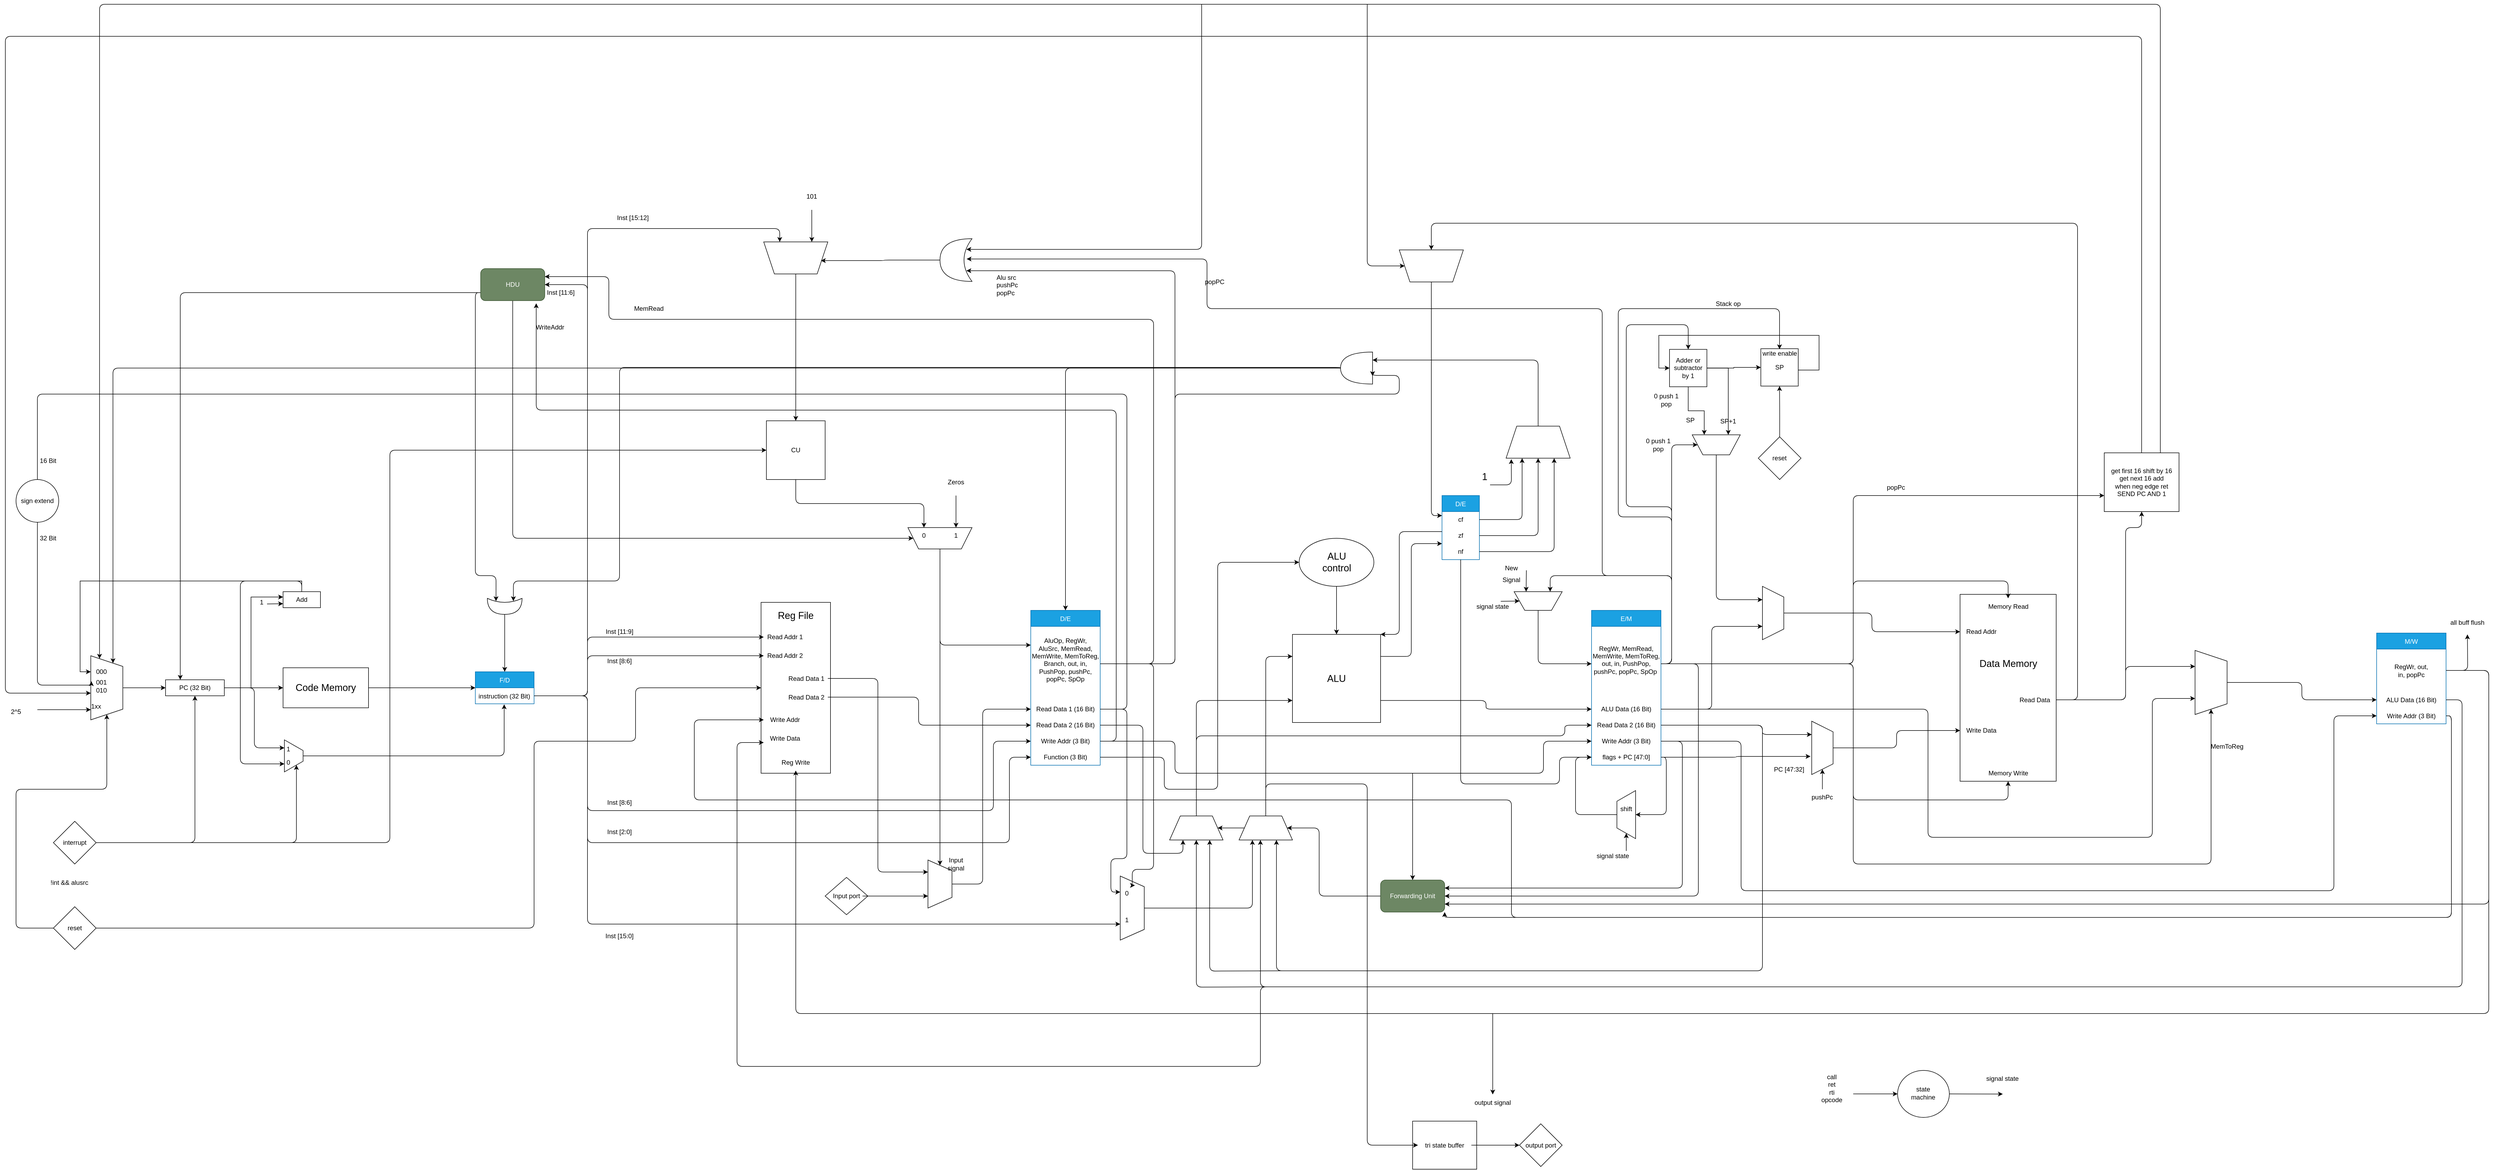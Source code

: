 <mxfile>
    <diagram id="ryOxnXprBa0bpSHimVpf" name="Page-1">
        <mxGraphModel dx="2200" dy="2358" grid="1" gridSize="10" guides="1" tooltips="1" connect="1" arrows="1" fold="1" page="1" pageScale="1" pageWidth="850" pageHeight="1100" math="0" shadow="0">
            <root>
                <mxCell id="0"/>
                <mxCell id="1" parent="0"/>
                <mxCell id="gmgLpggxNKbfbbaq5VI8-8" style="edgeStyle=orthogonalEdgeStyle;rounded=0;orthogonalLoop=1;jettySize=auto;html=1;exitX=1;exitY=0.5;exitDx=0;exitDy=0;entryX=0;entryY=0.5;entryDx=0;entryDy=0;" parent="1" source="gmgLpggxNKbfbbaq5VI8-2" target="gmgLpggxNKbfbbaq5VI8-7" edge="1">
                    <mxGeometry relative="1" as="geometry"/>
                </mxCell>
                <mxCell id="330" style="edgeStyle=orthogonalEdgeStyle;html=1;exitX=1;exitY=0.5;exitDx=0;exitDy=0;entryX=0.25;entryY=1;entryDx=0;entryDy=0;" edge="1" parent="1" source="gmgLpggxNKbfbbaq5VI8-2" target="328">
                    <mxGeometry relative="1" as="geometry"/>
                </mxCell>
                <mxCell id="gmgLpggxNKbfbbaq5VI8-2" value="PC (32 Bit)" style="rounded=0;whiteSpace=wrap;html=1;" parent="1" vertex="1">
                    <mxGeometry x="340" y="265" width="110" height="30" as="geometry"/>
                </mxCell>
                <mxCell id="gmgLpggxNKbfbbaq5VI8-4" style="edgeStyle=orthogonalEdgeStyle;rounded=0;orthogonalLoop=1;jettySize=auto;html=1;exitX=0.5;exitY=0;exitDx=0;exitDy=0;entryX=0;entryY=0.5;entryDx=0;entryDy=0;" parent="1" source="gmgLpggxNKbfbbaq5VI8-3" target="gmgLpggxNKbfbbaq5VI8-2" edge="1">
                    <mxGeometry relative="1" as="geometry"/>
                </mxCell>
                <mxCell id="gmgLpggxNKbfbbaq5VI8-3" value="" style="shape=trapezoid;perimeter=trapezoidPerimeter;whiteSpace=wrap;html=1;fixedSize=1;rotation=90;" parent="1" vertex="1">
                    <mxGeometry x="170" y="250" width="120" height="60" as="geometry"/>
                </mxCell>
                <mxCell id="gmgLpggxNKbfbbaq5VI8-6" style="edgeStyle=orthogonalEdgeStyle;rounded=0;orthogonalLoop=1;jettySize=auto;html=1;exitX=0.5;exitY=0;exitDx=0;exitDy=0;entryX=0.25;entryY=1;entryDx=0;entryDy=0;" parent="1" source="gmgLpggxNKbfbbaq5VI8-5" target="gmgLpggxNKbfbbaq5VI8-3" edge="1">
                    <mxGeometry relative="1" as="geometry"/>
                </mxCell>
                <mxCell id="gmgLpggxNKbfbbaq5VI8-12" style="edgeStyle=orthogonalEdgeStyle;rounded=0;orthogonalLoop=1;jettySize=auto;html=1;exitX=0;exitY=0.5;exitDx=0;exitDy=0;" parent="1" target="gmgLpggxNKbfbbaq5VI8-5" edge="1">
                    <mxGeometry relative="1" as="geometry">
                        <mxPoint x="480" y="280" as="sourcePoint"/>
                        <Array as="points">
                            <mxPoint x="500" y="280"/>
                            <mxPoint x="500" y="110"/>
                        </Array>
                    </mxGeometry>
                </mxCell>
                <mxCell id="331" style="edgeStyle=orthogonalEdgeStyle;html=1;exitX=0.5;exitY=0;exitDx=0;exitDy=0;entryX=0.75;entryY=1;entryDx=0;entryDy=0;" edge="1" parent="1" source="gmgLpggxNKbfbbaq5VI8-5" target="328">
                    <mxGeometry relative="1" as="geometry">
                        <Array as="points">
                            <mxPoint x="595" y="80"/>
                            <mxPoint x="480" y="80"/>
                            <mxPoint x="480" y="422"/>
                        </Array>
                    </mxGeometry>
                </mxCell>
                <mxCell id="gmgLpggxNKbfbbaq5VI8-5" value="Add" style="rounded=0;whiteSpace=wrap;html=1;" parent="1" vertex="1">
                    <mxGeometry x="560" y="100" width="70" height="30" as="geometry"/>
                </mxCell>
                <mxCell id="12" style="edgeStyle=none;html=1;exitX=1;exitY=0.5;exitDx=0;exitDy=0;" parent="1" source="gmgLpggxNKbfbbaq5VI8-7" target="6" edge="1">
                    <mxGeometry relative="1" as="geometry"/>
                </mxCell>
                <mxCell id="gmgLpggxNKbfbbaq5VI8-7" value="&lt;font style=&quot;font-size: 18px&quot;&gt;Code Memory&lt;/font&gt;" style="rounded=0;whiteSpace=wrap;html=1;" parent="1" vertex="1">
                    <mxGeometry x="560" y="242.5" width="160" height="75" as="geometry"/>
                </mxCell>
                <mxCell id="gmgLpggxNKbfbbaq5VI8-13" value="" style="endArrow=classic;html=1;rounded=0;entryX=0;entryY=0.75;entryDx=0;entryDy=0;" parent="1" target="gmgLpggxNKbfbbaq5VI8-5" edge="1">
                    <mxGeometry width="50" height="50" relative="1" as="geometry">
                        <mxPoint x="530" y="123" as="sourcePoint"/>
                        <mxPoint x="540" y="130" as="targetPoint"/>
                    </mxGeometry>
                </mxCell>
                <mxCell id="gmgLpggxNKbfbbaq5VI8-14" value="1" style="text;html=1;strokeColor=none;fillColor=none;align=center;verticalAlign=middle;whiteSpace=wrap;rounded=0;" parent="1" vertex="1">
                    <mxGeometry x="510" y="120" width="20" as="geometry"/>
                </mxCell>
                <mxCell id="2" value="000" style="text;html=1;strokeColor=none;fillColor=none;align=center;verticalAlign=middle;whiteSpace=wrap;rounded=0;" parent="1" vertex="1">
                    <mxGeometry x="210" y="235" width="20" height="30" as="geometry"/>
                </mxCell>
                <mxCell id="4" value="001" style="text;html=1;strokeColor=none;fillColor=none;align=center;verticalAlign=middle;whiteSpace=wrap;rounded=0;" parent="1" vertex="1">
                    <mxGeometry x="210" y="255" width="20" height="30" as="geometry"/>
                </mxCell>
                <mxCell id="5" value="010" style="text;html=1;strokeColor=none;fillColor=none;align=center;verticalAlign=middle;whiteSpace=wrap;rounded=0;" parent="1" vertex="1">
                    <mxGeometry x="210" y="270" width="20" height="30" as="geometry"/>
                </mxCell>
                <mxCell id="6" value="F/D" style="swimlane;fontStyle=0;childLayout=stackLayout;horizontal=1;startSize=30;horizontalStack=0;resizeParent=1;resizeParentMax=0;resizeLast=0;collapsible=1;marginBottom=0;fillColor=#1ba1e2;fontColor=#ffffff;strokeColor=#006EAF;" parent="1" vertex="1">
                    <mxGeometry x="920" y="250" width="110" height="60" as="geometry"/>
                </mxCell>
                <mxCell id="7" value="instruction (32 Bit)" style="text;strokeColor=none;fillColor=none;align=left;verticalAlign=middle;spacingLeft=4;spacingRight=4;overflow=hidden;points=[[0,0.5],[1,0.5]];portConstraint=eastwest;rotatable=0;" parent="6" vertex="1">
                    <mxGeometry y="30" width="110" height="30" as="geometry"/>
                </mxCell>
                <mxCell id="48" style="edgeStyle=orthogonalEdgeStyle;html=1;exitX=1;exitY=0.5;exitDx=0;exitDy=0;entryX=0;entryY=0.5;entryDx=0;entryDy=0;elbow=vertical;" parent="1" source="13" target="47" edge="1">
                    <mxGeometry relative="1" as="geometry">
                        <Array as="points">
                            <mxPoint x="760" y="570"/>
                            <mxPoint x="760" y="-165"/>
                        </Array>
                    </mxGeometry>
                </mxCell>
                <mxCell id="278" style="edgeStyle=orthogonalEdgeStyle;html=1;exitX=1;exitY=0.5;exitDx=0;exitDy=0;entryX=0.5;entryY=1;entryDx=0;entryDy=0;" parent="1" source="13" target="gmgLpggxNKbfbbaq5VI8-2" edge="1">
                    <mxGeometry relative="1" as="geometry">
                        <mxPoint x="375" y="429.5" as="targetPoint"/>
                    </mxGeometry>
                </mxCell>
                <mxCell id="332" style="edgeStyle=orthogonalEdgeStyle;html=1;exitX=1;exitY=0.5;exitDx=0;exitDy=0;entryX=1;entryY=0.25;entryDx=0;entryDy=0;" edge="1" parent="1" source="13" target="328">
                    <mxGeometry relative="1" as="geometry"/>
                </mxCell>
                <mxCell id="13" value="interrupt" style="rhombus;whiteSpace=wrap;html=1;" parent="1" vertex="1">
                    <mxGeometry x="130" y="530" width="80" height="80" as="geometry"/>
                </mxCell>
                <mxCell id="16" value="" style="rounded=0;whiteSpace=wrap;html=1;rotation=90;" parent="1" vertex="1">
                    <mxGeometry x="1360" y="215" width="320" height="130" as="geometry"/>
                </mxCell>
                <mxCell id="17" value="&lt;font style=&quot;font-size: 18px&quot;&gt;Reg File&lt;/font&gt;" style="text;html=1;strokeColor=none;fillColor=none;align=center;verticalAlign=middle;whiteSpace=wrap;rounded=0;" parent="1" vertex="1">
                    <mxGeometry x="1475" y="130" width="90" height="30" as="geometry"/>
                </mxCell>
                <mxCell id="18" value="Read Addr 1" style="text;html=1;strokeColor=none;fillColor=none;align=center;verticalAlign=middle;whiteSpace=wrap;rounded=0;" parent="1" vertex="1">
                    <mxGeometry x="1460" y="170" width="80" height="30" as="geometry"/>
                </mxCell>
                <mxCell id="19" value="Read Addr 2" style="text;html=1;strokeColor=none;fillColor=none;align=center;verticalAlign=middle;whiteSpace=wrap;rounded=0;" parent="1" vertex="1">
                    <mxGeometry x="1460" y="205" width="80" height="30" as="geometry"/>
                </mxCell>
                <mxCell id="20" value="Write Addr" style="text;html=1;strokeColor=none;fillColor=none;align=center;verticalAlign=middle;whiteSpace=wrap;rounded=0;" parent="1" vertex="1">
                    <mxGeometry x="1460" y="325" width="80" height="30" as="geometry"/>
                </mxCell>
                <mxCell id="21" value="Write Data" style="text;html=1;strokeColor=none;fillColor=none;align=center;verticalAlign=middle;whiteSpace=wrap;rounded=0;" parent="1" vertex="1">
                    <mxGeometry x="1460" y="360" width="80" height="30" as="geometry"/>
                </mxCell>
                <mxCell id="22" value="Reg Write" style="text;html=1;strokeColor=none;fillColor=none;align=center;verticalAlign=middle;whiteSpace=wrap;rounded=0;" parent="1" vertex="1">
                    <mxGeometry x="1480" y="405" width="80" height="30" as="geometry"/>
                </mxCell>
                <mxCell id="303" style="edgeStyle=orthogonalEdgeStyle;html=1;exitX=1;exitY=0.5;exitDx=0;exitDy=0;entryX=0.25;entryY=1;entryDx=0;entryDy=0;" edge="1" parent="1" source="23" target="295">
                    <mxGeometry relative="1" as="geometry"/>
                </mxCell>
                <mxCell id="23" value="Read Data 1" style="text;html=1;strokeColor=none;fillColor=none;align=center;verticalAlign=middle;whiteSpace=wrap;rounded=0;" parent="1" vertex="1">
                    <mxGeometry x="1500" y="247.5" width="80" height="30" as="geometry"/>
                </mxCell>
                <mxCell id="44" style="edgeStyle=orthogonalEdgeStyle;html=1;exitX=1;exitY=0.5;exitDx=0;exitDy=0;entryX=0;entryY=0.5;entryDx=0;entryDy=0;elbow=vertical;" parent="1" source="24" target="33" edge="1">
                    <mxGeometry relative="1" as="geometry">
                        <Array as="points">
                            <mxPoint x="1750" y="298"/>
                            <mxPoint x="1750" y="350"/>
                        </Array>
                    </mxGeometry>
                </mxCell>
                <mxCell id="24" value="Read Data 2" style="text;html=1;strokeColor=none;fillColor=none;align=center;verticalAlign=middle;whiteSpace=wrap;rounded=0;" parent="1" vertex="1">
                    <mxGeometry x="1500" y="282.5" width="80" height="30" as="geometry"/>
                </mxCell>
                <mxCell id="25" style="edgeStyle=orthogonalEdgeStyle;html=1;exitX=1;exitY=0.5;exitDx=0;exitDy=0;entryX=0;entryY=0.5;entryDx=0;entryDy=0;elbow=vertical;" parent="1" source="7" target="18" edge="1">
                    <mxGeometry relative="1" as="geometry">
                        <Array as="points">
                            <mxPoint x="1130" y="295"/>
                            <mxPoint x="1130" y="185"/>
                        </Array>
                    </mxGeometry>
                </mxCell>
                <mxCell id="26" style="edgeStyle=orthogonalEdgeStyle;html=1;exitX=1;exitY=0.5;exitDx=0;exitDy=0;entryX=0;entryY=0.5;entryDx=0;entryDy=0;elbow=vertical;" parent="1" source="7" target="19" edge="1">
                    <mxGeometry relative="1" as="geometry">
                        <Array as="points">
                            <mxPoint x="1130" y="295"/>
                            <mxPoint x="1130" y="220"/>
                        </Array>
                    </mxGeometry>
                </mxCell>
                <mxCell id="27" value="D/E" style="swimlane;fontStyle=0;childLayout=stackLayout;horizontal=1;startSize=30;horizontalStack=0;resizeParent=1;resizeParentMax=0;resizeLast=0;collapsible=1;marginBottom=0;fillColor=#1ba1e2;fontColor=#ffffff;strokeColor=#006EAF;" parent="1" vertex="1">
                    <mxGeometry x="1960" y="135" width="130" height="290" as="geometry"/>
                </mxCell>
                <mxCell id="29" value="AluOp, RegWr,&lt;br&gt;AluSrc, MemRead, MemWrite, MemToReg, Branch, out, in, PushPop, pushPc, popPc, SpOp&lt;div style=&quot;padding: 0px ; margin: 0px&quot;&gt;&lt;br style=&quot;padding: 0px ; margin: 0px ; color: rgb(0 , 0 , 0) ; text-align: left ; background-color: rgb(248 , 249 , 250)&quot;&gt;&lt;/div&gt;" style="text;html=1;strokeColor=none;fillColor=none;align=center;verticalAlign=middle;whiteSpace=wrap;rounded=0;" parent="27" vertex="1">
                    <mxGeometry y="30" width="130" height="140" as="geometry"/>
                </mxCell>
                <mxCell id="32" value="Read Data 1 (16 Bit)" style="text;html=1;strokeColor=none;fillColor=none;align=center;verticalAlign=middle;whiteSpace=wrap;rounded=0;" parent="27" vertex="1">
                    <mxGeometry y="170" width="130" height="30" as="geometry"/>
                </mxCell>
                <mxCell id="33" value="Read Data 2 (16 Bit)" style="text;html=1;strokeColor=none;fillColor=none;align=center;verticalAlign=middle;whiteSpace=wrap;rounded=0;" parent="27" vertex="1">
                    <mxGeometry y="200" width="130" height="30" as="geometry"/>
                </mxCell>
                <mxCell id="34" value="Write Addr (3 Bit)" style="text;html=1;strokeColor=none;fillColor=none;align=center;verticalAlign=middle;whiteSpace=wrap;rounded=0;" parent="27" vertex="1">
                    <mxGeometry y="230" width="130" height="30" as="geometry"/>
                </mxCell>
                <mxCell id="30" value="Function (3 Bit)" style="text;html=1;strokeColor=none;fillColor=none;align=center;verticalAlign=middle;whiteSpace=wrap;rounded=0;" parent="27" vertex="1">
                    <mxGeometry y="260" width="130" height="30" as="geometry"/>
                </mxCell>
                <mxCell id="35" style="edgeStyle=orthogonalEdgeStyle;html=1;exitX=1;exitY=0.5;exitDx=0;exitDy=0;entryX=0;entryY=0.5;entryDx=0;entryDy=0;elbow=vertical;" parent="1" source="7" target="34" edge="1">
                    <mxGeometry relative="1" as="geometry">
                        <Array as="points">
                            <mxPoint x="1130" y="295"/>
                            <mxPoint x="1130" y="510"/>
                            <mxPoint x="1890" y="510"/>
                            <mxPoint x="1890" y="380"/>
                        </Array>
                    </mxGeometry>
                </mxCell>
                <mxCell id="36" style="edgeStyle=orthogonalEdgeStyle;html=1;exitX=1;exitY=0.5;exitDx=0;exitDy=0;entryX=0;entryY=0.5;entryDx=0;entryDy=0;elbow=vertical;" parent="1" source="7" target="30" edge="1">
                    <mxGeometry relative="1" as="geometry">
                        <Array as="points">
                            <mxPoint x="1130" y="295"/>
                            <mxPoint x="1130" y="570"/>
                            <mxPoint x="1920" y="570"/>
                            <mxPoint x="1920" y="410"/>
                        </Array>
                    </mxGeometry>
                </mxCell>
                <mxCell id="37" value="Inst [11:9]" style="text;html=1;strokeColor=none;fillColor=none;align=center;verticalAlign=middle;whiteSpace=wrap;rounded=0;" parent="1" vertex="1">
                    <mxGeometry x="1160" y="160" width="60" height="30" as="geometry"/>
                </mxCell>
                <mxCell id="38" value="Inst [8:6]" style="text;html=1;strokeColor=none;fillColor=none;align=center;verticalAlign=middle;whiteSpace=wrap;rounded=0;" parent="1" vertex="1">
                    <mxGeometry x="1160" y="215" width="60" height="30" as="geometry"/>
                </mxCell>
                <mxCell id="40" value="Inst [8:6]" style="text;html=1;strokeColor=none;fillColor=none;align=center;verticalAlign=middle;whiteSpace=wrap;rounded=0;" parent="1" vertex="1">
                    <mxGeometry x="1160" y="480" width="60" height="30" as="geometry"/>
                </mxCell>
                <mxCell id="41" value="Inst [2:0]" style="text;html=1;strokeColor=none;fillColor=none;align=center;verticalAlign=middle;whiteSpace=wrap;rounded=0;" parent="1" vertex="1">
                    <mxGeometry x="1160" y="535" width="60" height="30" as="geometry"/>
                </mxCell>
                <mxCell id="46" style="edgeStyle=orthogonalEdgeStyle;html=1;exitX=0.5;exitY=0;exitDx=0;exitDy=0;entryX=0;entryY=0.25;entryDx=0;entryDy=0;elbow=vertical;" parent="1" source="45" target="29" edge="1">
                    <mxGeometry relative="1" as="geometry"/>
                </mxCell>
                <mxCell id="305" style="edgeStyle=orthogonalEdgeStyle;html=1;exitX=0.5;exitY=0;exitDx=0;exitDy=0;entryX=0;entryY=0.5;entryDx=0;entryDy=0;" edge="1" parent="1" source="45" target="295">
                    <mxGeometry relative="1" as="geometry"/>
                </mxCell>
                <mxCell id="45" value="" style="shape=trapezoid;perimeter=trapezoidPerimeter;whiteSpace=wrap;html=1;fixedSize=1;rotation=-180;" parent="1" vertex="1">
                    <mxGeometry x="1730" y="-20" width="120" height="40" as="geometry"/>
                </mxCell>
                <mxCell id="50" style="edgeStyle=orthogonalEdgeStyle;html=1;exitX=0.5;exitY=1;exitDx=0;exitDy=0;entryX=0.75;entryY=1;entryDx=0;entryDy=0;elbow=vertical;" parent="1" source="47" target="45" edge="1">
                    <mxGeometry relative="1" as="geometry"/>
                </mxCell>
                <mxCell id="47" value="CU" style="whiteSpace=wrap;html=1;aspect=fixed;" parent="1" vertex="1">
                    <mxGeometry x="1465" y="-220" width="110" height="110" as="geometry"/>
                </mxCell>
                <mxCell id="51" value="" style="endArrow=classic;html=1;elbow=vertical;entryX=0.25;entryY=1;entryDx=0;entryDy=0;" parent="1" target="45" edge="1">
                    <mxGeometry width="50" height="50" relative="1" as="geometry">
                        <mxPoint x="1820" y="-80" as="sourcePoint"/>
                        <mxPoint x="1840" y="-120" as="targetPoint"/>
                    </mxGeometry>
                </mxCell>
                <mxCell id="52" value="Zeros" style="text;html=1;strokeColor=none;fillColor=none;align=center;verticalAlign=middle;whiteSpace=wrap;rounded=0;" parent="1" vertex="1">
                    <mxGeometry x="1790" y="-120" width="60" height="30" as="geometry"/>
                </mxCell>
                <mxCell id="54" style="edgeStyle=orthogonalEdgeStyle;html=1;exitX=0.5;exitY=1;exitDx=0;exitDy=0;entryX=1;entryY=0.5;entryDx=0;entryDy=0;elbow=vertical;" parent="1" source="53" target="45" edge="1">
                    <mxGeometry relative="1" as="geometry">
                        <Array as="points">
                            <mxPoint x="990"/>
                        </Array>
                    </mxGeometry>
                </mxCell>
                <mxCell id="59" style="edgeStyle=orthogonalEdgeStyle;html=1;exitX=0;exitY=0.75;exitDx=0;exitDy=0;entryX=0.25;entryY=0;entryDx=0;entryDy=0;elbow=vertical;" parent="1" source="53" target="gmgLpggxNKbfbbaq5VI8-2" edge="1">
                    <mxGeometry relative="1" as="geometry">
                        <Array as="points">
                            <mxPoint x="368" y="-460"/>
                        </Array>
                    </mxGeometry>
                </mxCell>
                <mxCell id="335" style="edgeStyle=orthogonalEdgeStyle;html=1;exitX=0;exitY=0.75;exitDx=0;exitDy=0;entryX=0.175;entryY=0.75;entryDx=0;entryDy=0;entryPerimeter=0;" edge="1" parent="1" source="53" target="55">
                    <mxGeometry relative="1" as="geometry">
                        <Array as="points">
                            <mxPoint x="920" y="-460"/>
                            <mxPoint x="920" y="70"/>
                            <mxPoint x="959" y="70"/>
                        </Array>
                    </mxGeometry>
                </mxCell>
                <mxCell id="53" value="HDU" style="rounded=1;whiteSpace=wrap;html=1;fillColor=#6d8764;fontColor=#ffffff;strokeColor=#3A5431;" parent="1" vertex="1">
                    <mxGeometry x="930" y="-505" width="120" height="60" as="geometry"/>
                </mxCell>
                <mxCell id="56" style="edgeStyle=orthogonalEdgeStyle;html=1;exitX=1;exitY=0.5;exitDx=0;exitDy=0;exitPerimeter=0;entryX=0.5;entryY=0;entryDx=0;entryDy=0;elbow=vertical;" parent="1" source="55" target="6" edge="1">
                    <mxGeometry relative="1" as="geometry"/>
                </mxCell>
                <mxCell id="55" value="" style="shape=xor;whiteSpace=wrap;html=1;rotation=90;" parent="1" vertex="1">
                    <mxGeometry x="960" y="95" width="30" height="65" as="geometry"/>
                </mxCell>
                <mxCell id="61" style="edgeStyle=orthogonalEdgeStyle;html=1;exitX=0.5;exitY=0;exitDx=0;exitDy=0;entryX=0.5;entryY=0;entryDx=0;entryDy=0;elbow=vertical;" parent="1" source="60" target="47" edge="1">
                    <mxGeometry relative="1" as="geometry"/>
                </mxCell>
                <mxCell id="60" value="" style="shape=trapezoid;perimeter=trapezoidPerimeter;whiteSpace=wrap;html=1;fixedSize=1;rotation=-180;" parent="1" vertex="1">
                    <mxGeometry x="1460" y="-555" width="120" height="60" as="geometry"/>
                </mxCell>
                <mxCell id="62" style="edgeStyle=orthogonalEdgeStyle;html=1;exitX=1;exitY=0.5;exitDx=0;exitDy=0;elbow=vertical;entryX=1;entryY=0.5;entryDx=0;entryDy=0;" parent="1" source="7" target="53" edge="1">
                    <mxGeometry relative="1" as="geometry">
                        <mxPoint x="1150" y="-375.2" as="targetPoint"/>
                        <Array as="points">
                            <mxPoint x="1130" y="295"/>
                            <mxPoint x="1130" y="-475"/>
                        </Array>
                    </mxGeometry>
                </mxCell>
                <mxCell id="63" style="edgeStyle=orthogonalEdgeStyle;html=1;exitX=1;exitY=0.5;exitDx=0;exitDy=0;entryX=0.75;entryY=1;entryDx=0;entryDy=0;elbow=vertical;" parent="1" source="7" target="60" edge="1">
                    <mxGeometry relative="1" as="geometry">
                        <Array as="points">
                            <mxPoint x="1130" y="295"/>
                            <mxPoint x="1130" y="-580"/>
                            <mxPoint x="1490" y="-580"/>
                        </Array>
                    </mxGeometry>
                </mxCell>
                <mxCell id="64" value="" style="endArrow=classic;html=1;elbow=vertical;entryX=0.25;entryY=1;entryDx=0;entryDy=0;" parent="1" target="60" edge="1">
                    <mxGeometry width="50" height="50" relative="1" as="geometry">
                        <mxPoint x="1550" y="-615" as="sourcePoint"/>
                        <mxPoint x="1580" y="-665" as="targetPoint"/>
                    </mxGeometry>
                </mxCell>
                <mxCell id="65" value="101" style="text;html=1;strokeColor=none;fillColor=none;align=center;verticalAlign=middle;whiteSpace=wrap;rounded=0;" parent="1" vertex="1">
                    <mxGeometry x="1520" y="-655" width="60" height="30" as="geometry"/>
                </mxCell>
                <mxCell id="66" value="Inst [11:6]" style="text;html=1;strokeColor=none;fillColor=none;align=center;verticalAlign=middle;whiteSpace=wrap;rounded=0;" parent="1" vertex="1">
                    <mxGeometry x="1050" y="-475" width="60" height="30" as="geometry"/>
                </mxCell>
                <mxCell id="67" value="Inst [15:12]" style="text;html=1;strokeColor=none;fillColor=none;align=center;verticalAlign=middle;whiteSpace=wrap;rounded=0;" parent="1" vertex="1">
                    <mxGeometry x="1170" y="-615" width="90" height="30" as="geometry"/>
                </mxCell>
                <mxCell id="77" style="edgeStyle=orthogonalEdgeStyle;html=1;exitX=1;exitY=0.75;exitDx=0;exitDy=0;entryX=0;entryY=0.5;entryDx=0;entryDy=0;elbow=vertical;" parent="1" source="69" target="72" edge="1">
                    <mxGeometry relative="1" as="geometry"/>
                </mxCell>
                <mxCell id="85" style="edgeStyle=orthogonalEdgeStyle;html=1;exitX=1;exitY=0.25;exitDx=0;exitDy=0;entryX=0;entryY=0.75;entryDx=0;entryDy=0;elbow=vertical;" parent="1" source="69" target="79" edge="1">
                    <mxGeometry relative="1" as="geometry"/>
                </mxCell>
                <mxCell id="69" value="&lt;font style=&quot;font-size: 18px&quot;&gt;ALU&lt;/font&gt;" style="whiteSpace=wrap;html=1;aspect=fixed;" parent="1" vertex="1">
                    <mxGeometry x="2450" y="180" width="165" height="165" as="geometry"/>
                </mxCell>
                <mxCell id="109" style="edgeStyle=orthogonalEdgeStyle;html=1;exitX=1;exitY=0.5;exitDx=0;exitDy=0;entryX=0.25;entryY=1;entryDx=0;entryDy=0;fontSize=18;elbow=vertical;" parent="1" source="71" target="106" edge="1">
                    <mxGeometry relative="1" as="geometry">
                        <Array as="points">
                            <mxPoint x="3160" y="235"/>
                            <mxPoint x="3160" y="70"/>
                            <mxPoint x="2932" y="70"/>
                        </Array>
                    </mxGeometry>
                </mxCell>
                <mxCell id="70" value="E/M" style="swimlane;fontStyle=0;childLayout=stackLayout;horizontal=1;startSize=30;horizontalStack=0;resizeParent=1;resizeParentMax=0;resizeLast=0;collapsible=1;marginBottom=0;fillColor=#1ba1e2;fontColor=#ffffff;strokeColor=#006EAF;" parent="1" vertex="1">
                    <mxGeometry x="3010" y="135" width="130" height="290" as="geometry"/>
                </mxCell>
                <mxCell id="71" value="RegWr, MemRead, MemWrite, MemToReg, out, in, PushPop, pushPc, popPc, SpOp&amp;nbsp;&lt;div style=&quot;padding: 0px ; margin: 0px&quot;&gt;&lt;br style=&quot;padding: 0px ; margin: 0px ; color: rgb(0 , 0 , 0) ; text-align: left ; background-color: rgb(248 , 249 , 250)&quot;&gt;&lt;/div&gt;" style="text;html=1;strokeColor=none;fillColor=none;align=center;verticalAlign=middle;whiteSpace=wrap;rounded=0;" parent="70" vertex="1">
                    <mxGeometry y="30" width="130" height="140" as="geometry"/>
                </mxCell>
                <mxCell id="72" value="ALU Data (16 Bit)" style="text;html=1;strokeColor=none;fillColor=none;align=center;verticalAlign=middle;whiteSpace=wrap;rounded=0;" parent="70" vertex="1">
                    <mxGeometry y="170" width="130" height="30" as="geometry"/>
                </mxCell>
                <mxCell id="73" value="Read Data 2 (16 Bit)" style="text;html=1;strokeColor=none;fillColor=none;align=center;verticalAlign=middle;whiteSpace=wrap;rounded=0;" parent="70" vertex="1">
                    <mxGeometry y="200" width="130" height="30" as="geometry"/>
                </mxCell>
                <mxCell id="74" value="Write Addr (3 Bit)" style="text;html=1;strokeColor=none;fillColor=none;align=center;verticalAlign=middle;whiteSpace=wrap;rounded=0;" parent="70" vertex="1">
                    <mxGeometry y="230" width="130" height="30" as="geometry"/>
                </mxCell>
                <mxCell id="75" value="flags + PC [47:0]" style="text;html=1;strokeColor=none;fillColor=none;align=center;verticalAlign=middle;whiteSpace=wrap;rounded=0;" parent="70" vertex="1">
                    <mxGeometry y="260" width="130" height="30" as="geometry"/>
                </mxCell>
                <mxCell id="78" style="edgeStyle=orthogonalEdgeStyle;html=1;exitX=1;exitY=0.5;exitDx=0;exitDy=0;entryX=0;entryY=0.5;entryDx=0;entryDy=0;elbow=vertical;" parent="1" source="34" target="74" edge="1">
                    <mxGeometry relative="1" as="geometry">
                        <Array as="points">
                            <mxPoint x="2230" y="380"/>
                            <mxPoint x="2230" y="440"/>
                            <mxPoint x="2920" y="440"/>
                            <mxPoint x="2920" y="380"/>
                        </Array>
                    </mxGeometry>
                </mxCell>
                <mxCell id="79" value="D/E" style="swimlane;fontStyle=0;childLayout=stackLayout;horizontal=1;startSize=30;horizontalStack=0;resizeParent=1;resizeParentMax=0;resizeLast=0;collapsible=1;marginBottom=0;fillColor=#1ba1e2;fontColor=#ffffff;strokeColor=#006EAF;" parent="1" vertex="1">
                    <mxGeometry x="2730" y="-80" width="70" height="120" as="geometry"/>
                </mxCell>
                <mxCell id="81" value="cf" style="text;html=1;strokeColor=none;fillColor=none;align=center;verticalAlign=middle;whiteSpace=wrap;rounded=0;" parent="79" vertex="1">
                    <mxGeometry y="30" width="70" height="30" as="geometry"/>
                </mxCell>
                <mxCell id="82" value="zf" style="text;html=1;strokeColor=none;fillColor=none;align=center;verticalAlign=middle;whiteSpace=wrap;rounded=0;" parent="79" vertex="1">
                    <mxGeometry y="60" width="70" height="30" as="geometry"/>
                </mxCell>
                <mxCell id="83" value="nf" style="text;html=1;strokeColor=none;fillColor=none;align=center;verticalAlign=middle;whiteSpace=wrap;rounded=0;" parent="79" vertex="1">
                    <mxGeometry y="90" width="70" height="30" as="geometry"/>
                </mxCell>
                <mxCell id="307" style="edgeStyle=orthogonalEdgeStyle;html=1;exitX=0.5;exitY=1;exitDx=0;exitDy=0;entryX=0.5;entryY=0;entryDx=0;entryDy=0;" edge="1" parent="1" source="87" target="69">
                    <mxGeometry relative="1" as="geometry"/>
                </mxCell>
                <mxCell id="87" value="&lt;font style=&quot;font-size: 18px&quot;&gt;ALU &lt;br&gt;control&lt;/font&gt;" style="ellipse;whiteSpace=wrap;html=1;" parent="1" vertex="1">
                    <mxGeometry x="2462.5" width="140" height="90" as="geometry"/>
                </mxCell>
                <mxCell id="88" style="edgeStyle=orthogonalEdgeStyle;html=1;exitX=1;exitY=0.5;exitDx=0;exitDy=0;entryX=0;entryY=0.5;entryDx=0;entryDy=0;fontSize=18;elbow=vertical;" parent="1" source="30" target="87" edge="1">
                    <mxGeometry relative="1" as="geometry">
                        <Array as="points">
                            <mxPoint x="2210" y="410"/>
                            <mxPoint x="2210" y="470"/>
                            <mxPoint x="2310" y="470"/>
                            <mxPoint x="2310" y="45"/>
                        </Array>
                    </mxGeometry>
                </mxCell>
                <mxCell id="97" style="edgeStyle=orthogonalEdgeStyle;html=1;exitX=0.5;exitY=0;exitDx=0;exitDy=0;entryX=0;entryY=0.75;entryDx=0;entryDy=0;entryPerimeter=0;fontSize=18;elbow=vertical;" parent="1" source="89" target="96" edge="1">
                    <mxGeometry relative="1" as="geometry"/>
                </mxCell>
                <mxCell id="89" value="" style="shape=trapezoid;perimeter=trapezoidPerimeter;whiteSpace=wrap;html=1;fixedSize=1;fontSize=18;" parent="1" vertex="1">
                    <mxGeometry x="2850" y="-210" width="120" height="60" as="geometry"/>
                </mxCell>
                <mxCell id="90" style="edgeStyle=orthogonalEdgeStyle;html=1;exitX=1;exitY=0.5;exitDx=0;exitDy=0;entryX=0.25;entryY=1;entryDx=0;entryDy=0;fontSize=18;elbow=vertical;" parent="1" source="81" target="89" edge="1">
                    <mxGeometry relative="1" as="geometry"/>
                </mxCell>
                <mxCell id="91" style="edgeStyle=orthogonalEdgeStyle;html=1;exitX=1;exitY=0.5;exitDx=0;exitDy=0;entryX=0.5;entryY=1;entryDx=0;entryDy=0;fontSize=18;elbow=vertical;" parent="1" source="82" target="89" edge="1">
                    <mxGeometry relative="1" as="geometry"/>
                </mxCell>
                <mxCell id="92" style="edgeStyle=orthogonalEdgeStyle;html=1;exitX=1;exitY=0.5;exitDx=0;exitDy=0;entryX=0.75;entryY=1;entryDx=0;entryDy=0;fontSize=18;elbow=vertical;" parent="1" source="83" target="89" edge="1">
                    <mxGeometry relative="1" as="geometry"/>
                </mxCell>
                <mxCell id="93" value="" style="endArrow=classic;html=1;fontSize=18;elbow=vertical;entryX=0.081;entryY=1.03;entryDx=0;entryDy=0;entryPerimeter=0;" parent="1" target="89" edge="1">
                    <mxGeometry width="50" height="50" relative="1" as="geometry">
                        <mxPoint x="2820" y="-100" as="sourcePoint"/>
                        <mxPoint x="2850" y="-140" as="targetPoint"/>
                        <Array as="points">
                            <mxPoint x="2860" y="-100"/>
                        </Array>
                    </mxGeometry>
                </mxCell>
                <mxCell id="94" value="1" style="text;html=1;strokeColor=none;fillColor=none;align=center;verticalAlign=middle;whiteSpace=wrap;rounded=0;fontSize=18;" parent="1" vertex="1">
                    <mxGeometry x="2780" y="-130" width="60" height="30" as="geometry"/>
                </mxCell>
                <mxCell id="99" style="edgeStyle=orthogonalEdgeStyle;html=1;exitX=1;exitY=0.5;exitDx=0;exitDy=0;exitPerimeter=0;entryX=0.5;entryY=0;entryDx=0;entryDy=0;fontSize=18;elbow=vertical;" parent="1" source="96" target="27" edge="1">
                    <mxGeometry relative="1" as="geometry"/>
                </mxCell>
                <mxCell id="100" style="edgeStyle=orthogonalEdgeStyle;html=1;exitX=1;exitY=0.5;exitDx=0;exitDy=0;exitPerimeter=0;entryX=0.175;entryY=0.25;entryDx=0;entryDy=0;entryPerimeter=0;fontSize=18;elbow=vertical;" parent="1" source="96" target="55" edge="1">
                    <mxGeometry relative="1" as="geometry">
                        <Array as="points">
                            <mxPoint x="1190" y="-320"/>
                            <mxPoint x="1190" y="80"/>
                            <mxPoint x="991" y="80"/>
                        </Array>
                    </mxGeometry>
                </mxCell>
                <mxCell id="101" style="edgeStyle=orthogonalEdgeStyle;html=1;exitX=1;exitY=0.5;exitDx=0;exitDy=0;exitPerimeter=0;entryX=0;entryY=0.25;entryDx=0;entryDy=0;fontSize=18;elbow=vertical;" parent="1" source="96" target="gmgLpggxNKbfbbaq5VI8-3" edge="1">
                    <mxGeometry relative="1" as="geometry"/>
                </mxCell>
                <mxCell id="96" value="" style="shape=or;whiteSpace=wrap;html=1;fontSize=18;rotation=-180;" parent="1" vertex="1">
                    <mxGeometry x="2540" y="-348.75" width="60" height="60" as="geometry"/>
                </mxCell>
                <mxCell id="98" style="edgeStyle=orthogonalEdgeStyle;html=1;exitX=1;exitY=0.5;exitDx=0;exitDy=0;entryX=0;entryY=0.25;entryDx=0;entryDy=0;entryPerimeter=0;fontSize=18;elbow=vertical;" parent="1" source="29" target="96" edge="1">
                    <mxGeometry relative="1" as="geometry">
                        <Array as="points">
                            <mxPoint x="2230" y="235"/>
                            <mxPoint x="2230" y="-270"/>
                            <mxPoint x="2650" y="-270"/>
                            <mxPoint x="2650" y="-305"/>
                            <mxPoint x="2600" y="-305"/>
                        </Array>
                    </mxGeometry>
                </mxCell>
                <mxCell id="104" style="edgeStyle=orthogonalEdgeStyle;html=1;exitX=0.5;exitY=0;exitDx=0;exitDy=0;entryX=0;entryY=0.5;entryDx=0;entryDy=0;fontSize=18;elbow=vertical;" parent="1" source="102" target="75" edge="1">
                    <mxGeometry relative="1" as="geometry">
                        <Array as="points">
                            <mxPoint x="2980" y="518"/>
                            <mxPoint x="2980" y="410"/>
                        </Array>
                    </mxGeometry>
                </mxCell>
                <mxCell id="102" value="" style="shape=trapezoid;perimeter=trapezoidPerimeter;whiteSpace=wrap;html=1;fixedSize=1;fontSize=18;rotation=-90;" parent="1" vertex="1">
                    <mxGeometry x="3030" y="500" width="90" height="35" as="geometry"/>
                </mxCell>
                <mxCell id="103" style="edgeStyle=orthogonalEdgeStyle;html=1;exitX=1;exitY=0.5;exitDx=0;exitDy=0;entryX=0.5;entryY=1;entryDx=0;entryDy=0;fontSize=18;elbow=vertical;" parent="1" source="75" target="102" edge="1">
                    <mxGeometry relative="1" as="geometry"/>
                </mxCell>
                <mxCell id="105" style="edgeStyle=orthogonalEdgeStyle;html=1;exitX=0.5;exitY=1;exitDx=0;exitDy=0;entryX=0;entryY=0.5;entryDx=0;entryDy=0;fontSize=18;elbow=vertical;" parent="1" source="83" target="75" edge="1">
                    <mxGeometry relative="1" as="geometry">
                        <Array as="points">
                            <mxPoint x="2765" y="460"/>
                            <mxPoint x="2950" y="460"/>
                            <mxPoint x="2950" y="410"/>
                        </Array>
                    </mxGeometry>
                </mxCell>
                <mxCell id="115" style="edgeStyle=orthogonalEdgeStyle;html=1;exitX=0.5;exitY=0;exitDx=0;exitDy=0;entryX=0;entryY=0.5;entryDx=0;entryDy=0;fontSize=12;elbow=vertical;" parent="1" source="106" target="71" edge="1">
                    <mxGeometry relative="1" as="geometry"/>
                </mxCell>
                <mxCell id="106" value="" style="shape=trapezoid;perimeter=trapezoidPerimeter;whiteSpace=wrap;html=1;fixedSize=1;fontSize=18;rotation=-180;size=20;" parent="1" vertex="1">
                    <mxGeometry x="2865" y="100" width="90" height="35" as="geometry"/>
                </mxCell>
                <mxCell id="110" value="" style="endArrow=classic;html=1;fontSize=18;elbow=vertical;entryX=0.75;entryY=1;entryDx=0;entryDy=0;" parent="1" target="106" edge="1">
                    <mxGeometry width="50" height="50" relative="1" as="geometry">
                        <mxPoint x="2888" y="60" as="sourcePoint"/>
                        <mxPoint x="2900" y="30" as="targetPoint"/>
                    </mxGeometry>
                </mxCell>
                <mxCell id="111" value="&lt;font style=&quot;font-size: 12px&quot;&gt;New&lt;br&gt;Signal&lt;/font&gt;" style="text;html=1;strokeColor=none;fillColor=none;align=center;verticalAlign=middle;whiteSpace=wrap;rounded=0;fontSize=18;" parent="1" vertex="1">
                    <mxGeometry x="2830" y="50" width="60" height="30" as="geometry"/>
                </mxCell>
                <mxCell id="112" value="" style="endArrow=classic;html=1;fontSize=18;elbow=vertical;entryX=1;entryY=0.5;entryDx=0;entryDy=0;" parent="1" target="106" edge="1">
                    <mxGeometry width="50" height="50" relative="1" as="geometry">
                        <mxPoint x="2840" y="118" as="sourcePoint"/>
                        <mxPoint x="2840" y="110" as="targetPoint"/>
                    </mxGeometry>
                </mxCell>
                <mxCell id="114" value="signal state" style="text;html=1;strokeColor=none;fillColor=none;align=center;verticalAlign=middle;whiteSpace=wrap;rounded=0;fontSize=12;" parent="1" vertex="1">
                    <mxGeometry x="2785" y="112.5" width="80" height="30" as="geometry"/>
                </mxCell>
                <mxCell id="116" value="" style="rounded=0;whiteSpace=wrap;html=1;fontSize=12;" parent="1" vertex="1">
                    <mxGeometry x="3700" y="105" width="180" height="350" as="geometry"/>
                </mxCell>
                <mxCell id="117" value="&lt;font style=&quot;font-size: 12px&quot;&gt;Memory Read&lt;/font&gt;" style="text;html=1;strokeColor=none;fillColor=none;align=center;verticalAlign=middle;whiteSpace=wrap;rounded=0;fontSize=12;" parent="1" vertex="1">
                    <mxGeometry x="3712.5" y="112.5" width="155" height="30" as="geometry"/>
                </mxCell>
                <mxCell id="118" value="&lt;font style=&quot;font-size: 18px&quot;&gt;Data Memory&lt;/font&gt;" style="text;html=1;strokeColor=none;fillColor=none;align=center;verticalAlign=middle;whiteSpace=wrap;rounded=0;fontSize=12;" parent="1" vertex="1">
                    <mxGeometry x="3712.5" y="220" width="155" height="30" as="geometry"/>
                </mxCell>
                <mxCell id="119" value="&lt;font style=&quot;font-size: 12px&quot;&gt;Memory Write&lt;/font&gt;" style="text;html=1;strokeColor=none;fillColor=none;align=center;verticalAlign=middle;whiteSpace=wrap;rounded=0;fontSize=12;" parent="1" vertex="1">
                    <mxGeometry x="3712.5" y="425" width="155" height="30" as="geometry"/>
                </mxCell>
                <mxCell id="120" value="Read Addr" style="text;html=1;strokeColor=none;fillColor=none;align=center;verticalAlign=middle;whiteSpace=wrap;rounded=0;fontSize=12;" parent="1" vertex="1">
                    <mxGeometry x="3700" y="160" width="80" height="30" as="geometry"/>
                </mxCell>
                <mxCell id="121" value="Write Data" style="text;html=1;strokeColor=none;fillColor=none;align=center;verticalAlign=middle;whiteSpace=wrap;rounded=0;fontSize=12;" parent="1" vertex="1">
                    <mxGeometry x="3700" y="345" width="80" height="30" as="geometry"/>
                </mxCell>
                <mxCell id="143" style="edgeStyle=orthogonalEdgeStyle;html=1;exitX=1;exitY=0.5;exitDx=0;exitDy=0;entryX=0.25;entryY=1;entryDx=0;entryDy=0;fontSize=12;elbow=vertical;" parent="1" source="122" target="123" edge="1">
                    <mxGeometry relative="1" as="geometry"/>
                </mxCell>
                <mxCell id="176" style="edgeStyle=orthogonalEdgeStyle;html=1;exitX=1;exitY=0.5;exitDx=0;exitDy=0;entryX=0.5;entryY=1;entryDx=0;entryDy=0;fontSize=12;elbow=vertical;" parent="1" source="122" target="174" edge="1">
                    <mxGeometry relative="1" as="geometry">
                        <Array as="points">
                            <mxPoint x="3920" y="302"/>
                            <mxPoint x="3920" y="-590"/>
                            <mxPoint x="2710" y="-590"/>
                        </Array>
                    </mxGeometry>
                </mxCell>
                <mxCell id="181" style="edgeStyle=orthogonalEdgeStyle;html=1;exitX=1;exitY=0.5;exitDx=0;exitDy=0;entryX=0.5;entryY=1;entryDx=0;entryDy=0;fontSize=12;elbow=vertical;" parent="1" source="122" target="178" edge="1">
                    <mxGeometry relative="1" as="geometry">
                        <Array as="points">
                            <mxPoint x="4010" y="303"/>
                            <mxPoint x="4010" y="-20"/>
                            <mxPoint x="4040" y="-20"/>
                        </Array>
                    </mxGeometry>
                </mxCell>
                <mxCell id="122" value="Read Data" style="text;html=1;strokeColor=none;fillColor=none;align=center;verticalAlign=middle;whiteSpace=wrap;rounded=0;fontSize=12;" parent="1" vertex="1">
                    <mxGeometry x="3800" y="287.5" width="80" height="30" as="geometry"/>
                </mxCell>
                <mxCell id="148" style="edgeStyle=orthogonalEdgeStyle;html=1;exitX=0.5;exitY=0;exitDx=0;exitDy=0;entryX=0;entryY=0.5;entryDx=0;entryDy=0;fontSize=12;elbow=vertical;" parent="1" source="123" target="126" edge="1">
                    <mxGeometry relative="1" as="geometry"/>
                </mxCell>
                <mxCell id="123" value="" style="shape=trapezoid;perimeter=trapezoidPerimeter;whiteSpace=wrap;html=1;fixedSize=1;fontSize=18;rotation=90;" parent="1" vertex="1">
                    <mxGeometry x="4110" y="240" width="120" height="60" as="geometry"/>
                </mxCell>
                <mxCell id="124" value="M/W" style="swimlane;fontStyle=0;childLayout=stackLayout;horizontal=1;startSize=30;horizontalStack=0;resizeParent=1;resizeParentMax=0;resizeLast=0;collapsible=1;marginBottom=0;fillColor=#1ba1e2;fontColor=#ffffff;strokeColor=#006EAF;" parent="1" vertex="1">
                    <mxGeometry x="4480" y="177.5" width="130" height="170" as="geometry"/>
                </mxCell>
                <mxCell id="125" value="RegWr, out,&lt;br&gt;&amp;nbsp;in, popPc&amp;nbsp;" style="text;html=1;strokeColor=none;fillColor=none;align=center;verticalAlign=middle;whiteSpace=wrap;rounded=0;" parent="124" vertex="1">
                    <mxGeometry y="30" width="130" height="80" as="geometry"/>
                </mxCell>
                <mxCell id="126" value="ALU Data (16 Bit)" style="text;html=1;strokeColor=none;fillColor=none;align=center;verticalAlign=middle;whiteSpace=wrap;rounded=0;" parent="124" vertex="1">
                    <mxGeometry y="110" width="130" height="30" as="geometry"/>
                </mxCell>
                <mxCell id="128" value="Write Addr (3 Bit)" style="text;html=1;strokeColor=none;fillColor=none;align=center;verticalAlign=middle;whiteSpace=wrap;rounded=0;" parent="124" vertex="1">
                    <mxGeometry y="140" width="130" height="30" as="geometry"/>
                </mxCell>
                <mxCell id="134" style="edgeStyle=orthogonalEdgeStyle;html=1;exitX=0.5;exitY=0;exitDx=0;exitDy=0;entryX=0;entryY=0.5;entryDx=0;entryDy=0;fontSize=18;elbow=vertical;" parent="1" source="130" target="121" edge="1">
                    <mxGeometry relative="1" as="geometry"/>
                </mxCell>
                <mxCell id="130" value="" style="shape=trapezoid;perimeter=trapezoidPerimeter;whiteSpace=wrap;html=1;fixedSize=1;fontSize=18;rotation=90;" parent="1" vertex="1">
                    <mxGeometry x="3392.25" y="372.5" width="100" height="40" as="geometry"/>
                </mxCell>
                <mxCell id="131" style="edgeStyle=orthogonalEdgeStyle;html=1;exitX=1;exitY=0.5;exitDx=0;exitDy=0;entryX=0.66;entryY=1.057;entryDx=0;entryDy=0;entryPerimeter=0;fontSize=18;elbow=vertical;" parent="1" source="75" target="130" edge="1">
                    <mxGeometry relative="1" as="geometry"/>
                </mxCell>
                <mxCell id="132" style="edgeStyle=orthogonalEdgeStyle;html=1;entryX=0.25;entryY=1;entryDx=0;entryDy=0;fontSize=18;elbow=vertical;" parent="1" target="130" edge="1">
                    <mxGeometry relative="1" as="geometry">
                        <mxPoint x="3140" y="350" as="sourcePoint"/>
                        <Array as="points">
                            <mxPoint x="3330" y="350"/>
                            <mxPoint x="3330" y="368"/>
                        </Array>
                    </mxGeometry>
                </mxCell>
                <mxCell id="137" value="" style="endArrow=classic;html=1;fontSize=18;elbow=vertical;entryX=0;entryY=0.5;entryDx=0;entryDy=0;exitX=0.813;exitY=0.183;exitDx=0;exitDy=0;exitPerimeter=0;" parent="1" source="138" target="102" edge="1">
                    <mxGeometry width="50" height="50" relative="1" as="geometry">
                        <mxPoint x="3065" y="585.5" as="sourcePoint"/>
                        <mxPoint x="3100" y="585" as="targetPoint"/>
                    </mxGeometry>
                </mxCell>
                <mxCell id="138" value="signal state" style="text;html=1;strokeColor=none;fillColor=none;align=center;verticalAlign=middle;whiteSpace=wrap;rounded=0;fontSize=12;" parent="1" vertex="1">
                    <mxGeometry x="3010" y="580" width="80" height="30" as="geometry"/>
                </mxCell>
                <mxCell id="139" value="&lt;font style=&quot;font-size: 12px&quot;&gt;shift&lt;/font&gt;" style="text;html=1;strokeColor=none;fillColor=none;align=center;verticalAlign=middle;whiteSpace=wrap;rounded=0;fontSize=18;" parent="1" vertex="1">
                    <mxGeometry x="3045" y="490" width="60" height="30" as="geometry"/>
                </mxCell>
                <mxCell id="140" value="" style="endArrow=classic;html=1;fontSize=18;elbow=vertical;entryX=1;entryY=0.5;entryDx=0;entryDy=0;exitX=0.5;exitY=0;exitDx=0;exitDy=0;" parent="1" source="141" target="130" edge="1">
                    <mxGeometry width="50" height="50" relative="1" as="geometry">
                        <mxPoint x="3380" y="467.5" as="sourcePoint"/>
                        <mxPoint x="3385" y="432.5" as="targetPoint"/>
                    </mxGeometry>
                </mxCell>
                <mxCell id="141" value="pushPc" style="text;html=1;strokeColor=none;fillColor=none;align=center;verticalAlign=middle;whiteSpace=wrap;rounded=0;fontSize=12;" parent="1" vertex="1">
                    <mxGeometry x="3402.25" y="470" width="80" height="30" as="geometry"/>
                </mxCell>
                <mxCell id="142" value="PC [47:32]" style="text;html=1;strokeColor=none;fillColor=none;align=center;verticalAlign=middle;whiteSpace=wrap;rounded=0;fontSize=12;" parent="1" vertex="1">
                    <mxGeometry x="3350" y="410" width="60" height="45" as="geometry"/>
                </mxCell>
                <mxCell id="144" style="edgeStyle=orthogonalEdgeStyle;html=1;exitX=1;exitY=0.5;exitDx=0;exitDy=0;entryX=0.75;entryY=1;entryDx=0;entryDy=0;fontSize=12;elbow=vertical;" parent="1" source="72" target="123" edge="1">
                    <mxGeometry relative="1" as="geometry">
                        <Array as="points">
                            <mxPoint x="3640" y="320"/>
                            <mxPoint x="3640" y="560"/>
                            <mxPoint x="4060" y="560"/>
                            <mxPoint x="4060" y="300"/>
                        </Array>
                    </mxGeometry>
                </mxCell>
                <mxCell id="145" style="edgeStyle=orthogonalEdgeStyle;html=1;exitX=1;exitY=0.5;exitDx=0;exitDy=0;entryX=1;entryY=0.5;entryDx=0;entryDy=0;fontSize=12;elbow=vertical;" parent="1" source="71" target="123" edge="1">
                    <mxGeometry relative="1" as="geometry">
                        <Array as="points">
                            <mxPoint x="3500" y="235"/>
                            <mxPoint x="3500" y="610"/>
                            <mxPoint x="4170" y="610"/>
                        </Array>
                    </mxGeometry>
                </mxCell>
                <mxCell id="146" value="MemToReg" style="text;html=1;strokeColor=none;fillColor=none;align=center;verticalAlign=middle;whiteSpace=wrap;rounded=0;fontSize=12;" parent="1" vertex="1">
                    <mxGeometry x="4170" y="375" width="60" height="30" as="geometry"/>
                </mxCell>
                <mxCell id="149" style="edgeStyle=orthogonalEdgeStyle;html=1;exitX=1;exitY=0.5;exitDx=0;exitDy=0;entryX=0;entryY=0.5;entryDx=0;entryDy=0;fontSize=12;elbow=vertical;" parent="1" source="74" target="128" edge="1">
                    <mxGeometry relative="1" as="geometry">
                        <Array as="points">
                            <mxPoint x="3290" y="380"/>
                            <mxPoint x="3290" y="660"/>
                            <mxPoint x="4400" y="660"/>
                            <mxPoint x="4400" y="332"/>
                        </Array>
                    </mxGeometry>
                </mxCell>
                <mxCell id="150" style="edgeStyle=orthogonalEdgeStyle;html=1;exitX=1;exitY=0.5;exitDx=0;exitDy=0;fontSize=12;elbow=vertical;" parent="1" source="125" edge="1">
                    <mxGeometry relative="1" as="geometry">
                        <mxPoint x="4650" y="180" as="targetPoint"/>
                    </mxGeometry>
                </mxCell>
                <mxCell id="151" value="all buff flush" style="text;html=1;strokeColor=none;fillColor=none;align=center;verticalAlign=middle;whiteSpace=wrap;rounded=0;fontSize=12;" parent="1" vertex="1">
                    <mxGeometry x="4590" y="142.5" width="120" height="30" as="geometry"/>
                </mxCell>
                <mxCell id="152" style="edgeStyle=orthogonalEdgeStyle;html=1;exitX=1;exitY=0.5;exitDx=0;exitDy=0;entryX=0.5;entryY=0;entryDx=0;entryDy=0;fontSize=12;elbow=vertical;" parent="1" source="71" target="117" edge="1">
                    <mxGeometry relative="1" as="geometry">
                        <Array as="points">
                            <mxPoint x="3500" y="235"/>
                            <mxPoint x="3500" y="80"/>
                            <mxPoint x="3790" y="80"/>
                        </Array>
                    </mxGeometry>
                </mxCell>
                <mxCell id="153" style="edgeStyle=orthogonalEdgeStyle;html=1;exitX=1;exitY=0.5;exitDx=0;exitDy=0;entryX=0.5;entryY=1;entryDx=0;entryDy=0;fontSize=12;elbow=vertical;" parent="1" source="71" target="119" edge="1">
                    <mxGeometry relative="1" as="geometry">
                        <Array as="points">
                            <mxPoint x="3500" y="235"/>
                            <mxPoint x="3500" y="490"/>
                            <mxPoint x="3790" y="490"/>
                        </Array>
                    </mxGeometry>
                </mxCell>
                <mxCell id="155" style="edgeStyle=orthogonalEdgeStyle;html=1;exitX=0.5;exitY=0;exitDx=0;exitDy=0;entryX=0;entryY=0.5;entryDx=0;entryDy=0;fontSize=12;elbow=vertical;" parent="1" source="154" target="120" edge="1">
                    <mxGeometry relative="1" as="geometry"/>
                </mxCell>
                <mxCell id="154" value="" style="shape=trapezoid;perimeter=trapezoidPerimeter;whiteSpace=wrap;html=1;fixedSize=1;fontSize=18;rotation=90;" parent="1" vertex="1">
                    <mxGeometry x="3300" y="120" width="100" height="40" as="geometry"/>
                </mxCell>
                <mxCell id="156" style="edgeStyle=orthogonalEdgeStyle;html=1;exitX=1;exitY=0.5;exitDx=0;exitDy=0;entryX=0.75;entryY=1;entryDx=0;entryDy=0;fontSize=12;elbow=vertical;" parent="1" source="72" target="154" edge="1">
                    <mxGeometry relative="1" as="geometry"/>
                </mxCell>
                <mxCell id="157" style="edgeStyle=orthogonalEdgeStyle;rounded=0;orthogonalLoop=1;jettySize=auto;html=1;entryX=0;entryY=0.5;entryDx=0;entryDy=0;" parent="1" source="158" target="162" edge="1">
                    <mxGeometry relative="1" as="geometry">
                        <Array as="points">
                            <mxPoint x="3436" y="-315"/>
                            <mxPoint x="3436" y="-380"/>
                            <mxPoint x="3136" y="-380"/>
                            <mxPoint x="3136" y="-319"/>
                        </Array>
                    </mxGeometry>
                </mxCell>
                <mxCell id="158" value="SP" style="whiteSpace=wrap;html=1;aspect=fixed;" parent="1" vertex="1">
                    <mxGeometry x="3327" y="-355" width="70" height="70" as="geometry"/>
                </mxCell>
                <mxCell id="159" style="edgeStyle=orthogonalEdgeStyle;rounded=0;orthogonalLoop=1;jettySize=auto;html=1;" parent="1" source="162" target="158" edge="1">
                    <mxGeometry relative="1" as="geometry"/>
                </mxCell>
                <mxCell id="160" style="edgeStyle=orthogonalEdgeStyle;rounded=0;orthogonalLoop=1;jettySize=auto;html=1;entryX=0.25;entryY=1;entryDx=0;entryDy=0;" parent="1" source="162" target="164" edge="1">
                    <mxGeometry relative="1" as="geometry">
                        <Array as="points">
                            <mxPoint x="3266" y="-319"/>
                        </Array>
                    </mxGeometry>
                </mxCell>
                <mxCell id="161" style="edgeStyle=orthogonalEdgeStyle;rounded=0;orthogonalLoop=1;jettySize=auto;html=1;entryX=0.75;entryY=1;entryDx=0;entryDy=0;" parent="1" source="162" target="164" edge="1">
                    <mxGeometry relative="1" as="geometry"/>
                </mxCell>
                <mxCell id="162" value="Adder or subtractor by 1" style="whiteSpace=wrap;html=1;aspect=fixed;" parent="1" vertex="1">
                    <mxGeometry x="3156" y="-353.75" width="70" height="70" as="geometry"/>
                </mxCell>
                <mxCell id="163" value="write enable" style="text;html=1;strokeColor=none;fillColor=none;align=center;verticalAlign=middle;whiteSpace=wrap;rounded=0;" parent="1" vertex="1">
                    <mxGeometry x="3321.75" y="-353.75" width="80.5" height="15" as="geometry"/>
                </mxCell>
                <mxCell id="170" style="edgeStyle=orthogonalEdgeStyle;html=1;exitX=0.5;exitY=0;exitDx=0;exitDy=0;entryX=0.25;entryY=1;entryDx=0;entryDy=0;fontSize=12;elbow=vertical;" parent="1" source="164" target="154" edge="1">
                    <mxGeometry relative="1" as="geometry"/>
                </mxCell>
                <mxCell id="164" value="" style="shape=trapezoid;perimeter=trapezoidPerimeter;whiteSpace=wrap;html=1;fixedSize=1;rotation=90;direction=south;" parent="1" vertex="1">
                    <mxGeometry x="3224.75" y="-220" width="37.5" height="90" as="geometry"/>
                </mxCell>
                <mxCell id="165" value="SP" style="text;html=1;strokeColor=none;fillColor=none;align=center;verticalAlign=middle;whiteSpace=wrap;rounded=0;" parent="1" vertex="1">
                    <mxGeometry x="3164.75" y="-235.75" width="60" height="30" as="geometry"/>
                </mxCell>
                <mxCell id="166" value="SP+1" style="text;html=1;strokeColor=none;fillColor=none;align=center;verticalAlign=middle;whiteSpace=wrap;rounded=0;" parent="1" vertex="1">
                    <mxGeometry x="3236" y="-233.75" width="60" height="30" as="geometry"/>
                </mxCell>
                <mxCell id="167" value="0 push 1 pop" style="text;html=1;strokeColor=none;fillColor=none;align=center;verticalAlign=middle;whiteSpace=wrap;rounded=0;" parent="1" vertex="1">
                    <mxGeometry x="3104.75" y="-190" width="60" height="30" as="geometry"/>
                </mxCell>
                <mxCell id="168" value="Stack op" style="text;html=1;strokeColor=none;fillColor=none;align=center;verticalAlign=middle;whiteSpace=wrap;rounded=0;" parent="1" vertex="1">
                    <mxGeometry x="3236" y="-453.75" width="60" height="30" as="geometry"/>
                </mxCell>
                <mxCell id="169" value="0 push 1 pop" style="text;html=1;strokeColor=none;fillColor=none;align=center;verticalAlign=middle;whiteSpace=wrap;rounded=0;" parent="1" vertex="1">
                    <mxGeometry x="3120" y="-273.75" width="60" height="30" as="geometry"/>
                </mxCell>
                <mxCell id="171" style="edgeStyle=orthogonalEdgeStyle;html=1;exitX=1;exitY=0.5;exitDx=0;exitDy=0;entryX=1;entryY=0.5;entryDx=0;entryDy=0;fontSize=12;elbow=vertical;" parent="1" source="71" target="164" edge="1">
                    <mxGeometry relative="1" as="geometry">
                        <Array as="points">
                            <mxPoint x="3160" y="235"/>
                            <mxPoint x="3160" y="-175"/>
                        </Array>
                    </mxGeometry>
                </mxCell>
                <mxCell id="172" style="edgeStyle=orthogonalEdgeStyle;html=1;exitX=1;exitY=0.5;exitDx=0;exitDy=0;entryX=0.5;entryY=0;entryDx=0;entryDy=0;fontSize=12;elbow=vertical;" parent="1" source="71" target="162" edge="1">
                    <mxGeometry relative="1" as="geometry">
                        <Array as="points">
                            <mxPoint x="3160" y="235"/>
                            <mxPoint x="3160" y="-59"/>
                            <mxPoint x="3075" y="-59"/>
                            <mxPoint x="3075" y="-400"/>
                            <mxPoint x="3191" y="-400"/>
                        </Array>
                    </mxGeometry>
                </mxCell>
                <mxCell id="173" style="edgeStyle=orthogonalEdgeStyle;html=1;exitX=1;exitY=0.5;exitDx=0;exitDy=0;fontSize=12;elbow=vertical;" parent="1" source="71" edge="1">
                    <mxGeometry relative="1" as="geometry">
                        <Array as="points">
                            <mxPoint x="3160" y="235"/>
                            <mxPoint x="3160" y="-40"/>
                            <mxPoint x="3060" y="-40"/>
                            <mxPoint x="3060" y="-430"/>
                            <mxPoint x="3362" y="-430"/>
                            <mxPoint x="3362" y="-354"/>
                        </Array>
                        <mxPoint x="3362" y="-354" as="targetPoint"/>
                    </mxGeometry>
                </mxCell>
                <mxCell id="175" style="edgeStyle=orthogonalEdgeStyle;html=1;exitX=0.5;exitY=0;exitDx=0;exitDy=0;entryX=0;entryY=0.25;entryDx=0;entryDy=0;fontSize=12;elbow=vertical;" parent="1" source="174" target="81" edge="1">
                    <mxGeometry relative="1" as="geometry"/>
                </mxCell>
                <mxCell id="174" value="" style="shape=trapezoid;perimeter=trapezoidPerimeter;whiteSpace=wrap;html=1;fixedSize=1;fontSize=12;rotation=-180;" parent="1" vertex="1">
                    <mxGeometry x="2650" y="-540" width="120" height="60" as="geometry"/>
                </mxCell>
                <mxCell id="182" style="edgeStyle=orthogonalEdgeStyle;html=1;exitX=0.75;exitY=0;exitDx=0;exitDy=0;entryX=0;entryY=0.75;entryDx=0;entryDy=0;fontSize=12;elbow=vertical;" parent="1" source="178" target="gmgLpggxNKbfbbaq5VI8-3" edge="1">
                    <mxGeometry relative="1" as="geometry">
                        <Array as="points">
                            <mxPoint x="4075" y="-1000"/>
                            <mxPoint x="216" y="-1000"/>
                        </Array>
                    </mxGeometry>
                </mxCell>
                <mxCell id="183" style="edgeStyle=orthogonalEdgeStyle;html=1;exitX=0.5;exitY=0;exitDx=0;exitDy=0;fontSize=12;elbow=vertical;" parent="1" source="178" edge="1">
                    <mxGeometry relative="1" as="geometry">
                        <Array as="points">
                            <mxPoint x="4040" y="-940"/>
                            <mxPoint x="40" y="-940"/>
                            <mxPoint x="40" y="290"/>
                            <mxPoint x="200" y="290"/>
                        </Array>
                        <mxPoint x="200" y="290" as="targetPoint"/>
                    </mxGeometry>
                </mxCell>
                <mxCell id="178" value="get first 16 shift by 16&lt;br&gt;get next 16 add&lt;br&gt;when neg edge ret&lt;br&gt;SEND PC AND 1" style="rounded=0;whiteSpace=wrap;html=1;fontSize=12;" parent="1" vertex="1">
                    <mxGeometry x="3970" y="-160" width="140" height="110" as="geometry"/>
                </mxCell>
                <mxCell id="179" style="edgeStyle=orthogonalEdgeStyle;html=1;exitX=1;exitY=0.5;exitDx=0;exitDy=0;fontSize=12;elbow=vertical;" parent="1" source="71" edge="1">
                    <mxGeometry relative="1" as="geometry">
                        <mxPoint x="3970" y="-80" as="targetPoint"/>
                        <Array as="points">
                            <mxPoint x="3500" y="235"/>
                            <mxPoint x="3500" y="-80"/>
                        </Array>
                    </mxGeometry>
                </mxCell>
                <mxCell id="180" value="popPc" style="text;html=1;strokeColor=none;fillColor=none;align=center;verticalAlign=middle;whiteSpace=wrap;rounded=0;fontSize=12;" parent="1" vertex="1">
                    <mxGeometry x="3550" y="-110" width="60" height="30" as="geometry"/>
                </mxCell>
                <mxCell id="186" style="edgeStyle=orthogonalEdgeStyle;html=1;exitX=0.5;exitY=0;exitDx=0;exitDy=0;entryX=0;entryY=0.25;entryDx=0;entryDy=0;" parent="1" source="185" target="69" edge="1">
                    <mxGeometry relative="1" as="geometry"/>
                </mxCell>
                <mxCell id="324" style="edgeStyle=orthogonalEdgeStyle;html=1;exitX=0;exitY=0.5;exitDx=0;exitDy=0;entryX=1;entryY=0.5;entryDx=0;entryDy=0;" edge="1" parent="1" source="185" target="314">
                    <mxGeometry relative="1" as="geometry"/>
                </mxCell>
                <mxCell id="185" value="" style="shape=trapezoid;perimeter=trapezoidPerimeter;whiteSpace=wrap;html=1;fixedSize=1;" parent="1" vertex="1">
                    <mxGeometry x="2350" y="520" width="100" height="45" as="geometry"/>
                </mxCell>
                <mxCell id="189" style="edgeStyle=orthogonalEdgeStyle;html=1;exitX=0.5;exitY=0;exitDx=0;exitDy=0;entryX=0.25;entryY=1;entryDx=0;entryDy=0;" parent="1" source="187" target="185" edge="1">
                    <mxGeometry relative="1" as="geometry"/>
                </mxCell>
                <mxCell id="187" value="" style="shape=trapezoid;perimeter=trapezoidPerimeter;whiteSpace=wrap;html=1;fixedSize=1;rotation=90;" parent="1" vertex="1">
                    <mxGeometry x="2090" y="670" width="120" height="45" as="geometry"/>
                </mxCell>
                <mxCell id="190" style="edgeStyle=orthogonalEdgeStyle;html=1;exitX=1;exitY=0.5;exitDx=0;exitDy=0;entryX=0.25;entryY=1;entryDx=0;entryDy=0;" parent="1" source="32" target="187" edge="1">
                    <mxGeometry relative="1" as="geometry">
                        <Array as="points">
                            <mxPoint x="2140" y="320"/>
                            <mxPoint x="2140" y="600"/>
                            <mxPoint x="2110" y="600"/>
                            <mxPoint x="2110" y="663"/>
                        </Array>
                    </mxGeometry>
                </mxCell>
                <mxCell id="192" style="edgeStyle=orthogonalEdgeStyle;html=1;exitX=1;exitY=0.5;exitDx=0;exitDy=0;entryX=0.75;entryY=1;entryDx=0;entryDy=0;" parent="1" source="7" target="187" edge="1">
                    <mxGeometry relative="1" as="geometry">
                        <Array as="points">
                            <mxPoint x="1130" y="295"/>
                            <mxPoint x="1130" y="723"/>
                        </Array>
                    </mxGeometry>
                </mxCell>
                <mxCell id="193" value="Inst [15:0]" style="text;html=1;strokeColor=none;fillColor=none;align=center;verticalAlign=middle;whiteSpace=wrap;rounded=0;" parent="1" vertex="1">
                    <mxGeometry x="1160" y="730" width="60" height="30" as="geometry"/>
                </mxCell>
                <mxCell id="195" value="0" style="text;html=1;strokeColor=none;fillColor=none;align=center;verticalAlign=middle;whiteSpace=wrap;rounded=0;" parent="1" vertex="1">
                    <mxGeometry x="2110" y="650" width="60" height="30" as="geometry"/>
                </mxCell>
                <mxCell id="196" value="1" style="text;html=1;strokeColor=none;fillColor=none;align=center;verticalAlign=middle;whiteSpace=wrap;rounded=0;" parent="1" vertex="1">
                    <mxGeometry x="2110" y="700" width="60" height="30" as="geometry"/>
                </mxCell>
                <mxCell id="198" style="edgeStyle=orthogonalEdgeStyle;html=1;exitX=1;exitY=0.5;exitDx=0;exitDy=0;entryX=0.75;entryY=0;entryDx=0;entryDy=0;" parent="1" source="29" target="195" edge="1">
                    <mxGeometry relative="1" as="geometry">
                        <Array as="points">
                            <mxPoint x="2190" y="235"/>
                            <mxPoint x="2190" y="620"/>
                            <mxPoint x="2150" y="620"/>
                            <mxPoint x="2150" y="650"/>
                        </Array>
                    </mxGeometry>
                </mxCell>
                <mxCell id="199" style="edgeStyle=orthogonalEdgeStyle;html=1;exitX=1;exitY=0.5;exitDx=0;exitDy=0;" parent="1" source="126" edge="1">
                    <mxGeometry relative="1" as="geometry">
                        <Array as="points">
                            <mxPoint x="4640" y="302"/>
                            <mxPoint x="4640" y="840"/>
                            <mxPoint x="2390" y="840"/>
                        </Array>
                        <mxPoint x="2390" y="565" as="targetPoint"/>
                    </mxGeometry>
                </mxCell>
                <mxCell id="202" style="edgeStyle=orthogonalEdgeStyle;html=1;exitX=0;exitY=0.5;exitDx=0;exitDy=0;entryX=1;entryY=0.5;entryDx=0;entryDy=0;" parent="1" source="200" target="185" edge="1">
                    <mxGeometry relative="1" as="geometry">
                        <Array as="points">
                            <mxPoint x="2500" y="670"/>
                            <mxPoint x="2500" y="542"/>
                        </Array>
                    </mxGeometry>
                </mxCell>
                <mxCell id="200" value="Forwarding Unit" style="rounded=1;whiteSpace=wrap;html=1;glass=0;fillColor=#6d8764;fontColor=#ffffff;strokeColor=#3A5431;" parent="1" vertex="1">
                    <mxGeometry x="2615" y="640" width="120" height="60" as="geometry"/>
                </mxCell>
                <mxCell id="201" style="edgeStyle=orthogonalEdgeStyle;html=1;exitX=1;exitY=0.5;exitDx=0;exitDy=0;" parent="1" source="73" edge="1">
                    <mxGeometry relative="1" as="geometry">
                        <Array as="points">
                            <mxPoint x="3330" y="350"/>
                            <mxPoint x="3330" y="810"/>
                            <mxPoint x="2420" y="810"/>
                        </Array>
                        <mxPoint x="2420" y="565" as="targetPoint"/>
                    </mxGeometry>
                </mxCell>
                <mxCell id="203" style="edgeStyle=orthogonalEdgeStyle;html=1;exitX=1;exitY=0.5;exitDx=0;exitDy=0;entryX=1;entryY=0.5;entryDx=0;entryDy=0;" parent="1" source="71" target="200" edge="1">
                    <mxGeometry relative="1" as="geometry">
                        <Array as="points">
                            <mxPoint x="3210" y="235"/>
                            <mxPoint x="3210" y="670"/>
                        </Array>
                    </mxGeometry>
                </mxCell>
                <mxCell id="206" style="edgeStyle=orthogonalEdgeStyle;html=1;exitX=1;exitY=0.5;exitDx=0;exitDy=0;entryX=1;entryY=0.25;entryDx=0;entryDy=0;" parent="1" source="74" target="200" edge="1">
                    <mxGeometry relative="1" as="geometry">
                        <Array as="points">
                            <mxPoint x="3180" y="380"/>
                            <mxPoint x="3180" y="655"/>
                        </Array>
                    </mxGeometry>
                </mxCell>
                <mxCell id="207" style="edgeStyle=orthogonalEdgeStyle;html=1;exitX=1;exitY=0.5;exitDx=0;exitDy=0;entryX=1;entryY=0.75;entryDx=0;entryDy=0;" parent="1" source="125" target="200" edge="1">
                    <mxGeometry relative="1" as="geometry">
                        <Array as="points">
                            <mxPoint x="4690" y="248"/>
                            <mxPoint x="4690" y="685"/>
                        </Array>
                    </mxGeometry>
                </mxCell>
                <mxCell id="208" style="edgeStyle=orthogonalEdgeStyle;html=1;exitX=1;exitY=0.5;exitDx=0;exitDy=0;entryX=1;entryY=1;entryDx=0;entryDy=0;" parent="1" source="128" target="200" edge="1">
                    <mxGeometry relative="1" as="geometry"/>
                </mxCell>
                <mxCell id="209" value="" style="endArrow=classic;html=1;entryX=0.5;entryY=0;entryDx=0;entryDy=0;" parent="1" target="200" edge="1">
                    <mxGeometry width="50" height="50" relative="1" as="geometry">
                        <mxPoint x="2675" y="440" as="sourcePoint"/>
                        <mxPoint x="2680" y="540" as="targetPoint"/>
                    </mxGeometry>
                </mxCell>
                <mxCell id="226" style="edgeStyle=orthogonalEdgeStyle;html=1;exitX=1;exitY=0.5;exitDx=0;exitDy=0;entryX=0.5;entryY=1;entryDx=0;entryDy=0;" parent="1" source="125" target="22" edge="1">
                    <mxGeometry relative="1" as="geometry">
                        <Array as="points">
                            <mxPoint x="4690" y="248"/>
                            <mxPoint x="4690" y="890"/>
                            <mxPoint x="1520" y="890"/>
                        </Array>
                    </mxGeometry>
                </mxCell>
                <mxCell id="231" value="" style="endArrow=classic;html=1;entryX=0;entryY=0.75;entryDx=0;entryDy=0;edgeStyle=orthogonalEdgeStyle;" parent="1" target="21" edge="1">
                    <mxGeometry width="50" height="50" relative="1" as="geometry">
                        <mxPoint x="2650" y="840" as="sourcePoint"/>
                        <mxPoint x="2149.5" y="989" as="targetPoint"/>
                        <Array as="points">
                            <mxPoint x="2390" y="840"/>
                            <mxPoint x="2390" y="989"/>
                            <mxPoint x="1410" y="989"/>
                            <mxPoint x="1410" y="382"/>
                        </Array>
                    </mxGeometry>
                </mxCell>
                <mxCell id="242" value="" style="rounded=0;whiteSpace=wrap;html=1;" parent="1" vertex="1">
                    <mxGeometry x="2675" y="1091.5" width="120" height="90" as="geometry"/>
                </mxCell>
                <mxCell id="243" value="output signal" style="text;html=1;strokeColor=none;fillColor=none;align=center;verticalAlign=middle;whiteSpace=wrap;rounded=0;" parent="1" vertex="1">
                    <mxGeometry x="2755" y="1041.5" width="140" height="30" as="geometry"/>
                </mxCell>
                <mxCell id="244" value="" style="edgeStyle=orthogonalEdgeStyle;rounded=0;orthogonalLoop=1;jettySize=auto;html=1;" parent="1" source="245" target="246" edge="1">
                    <mxGeometry relative="1" as="geometry"/>
                </mxCell>
                <mxCell id="245" value="tri state buffer" style="text;html=1;strokeColor=none;fillColor=none;align=center;verticalAlign=middle;whiteSpace=wrap;rounded=0;" parent="1" vertex="1">
                    <mxGeometry x="2685" y="1121.5" width="100" height="30" as="geometry"/>
                </mxCell>
                <mxCell id="246" value="output port" style="rhombus;whiteSpace=wrap;html=1;" parent="1" vertex="1">
                    <mxGeometry x="2875" y="1096.5" width="80" height="80" as="geometry"/>
                </mxCell>
                <mxCell id="247" value="" style="endArrow=classic;html=1;entryX=0.5;entryY=0;entryDx=0;entryDy=0;" parent="1" target="243" edge="1">
                    <mxGeometry width="50" height="50" relative="1" as="geometry">
                        <mxPoint x="2825" y="890" as="sourcePoint"/>
                        <mxPoint x="2830" y="960" as="targetPoint"/>
                    </mxGeometry>
                </mxCell>
                <mxCell id="249" style="edgeStyle=none;html=1;exitX=1;exitY=0.5;exitDx=0;exitDy=0;" parent="1" source="250" edge="1">
                    <mxGeometry relative="1" as="geometry">
                        <mxPoint x="3780" y="1040.786" as="targetPoint"/>
                    </mxGeometry>
                </mxCell>
                <mxCell id="250" value="" style="ellipse;whiteSpace=wrap;html=1;" parent="1" vertex="1">
                    <mxGeometry x="3583" y="996.5" width="97" height="88" as="geometry"/>
                </mxCell>
                <mxCell id="251" value="state machine" style="text;html=1;strokeColor=none;fillColor=none;align=center;verticalAlign=middle;whiteSpace=wrap;rounded=0;" parent="1" vertex="1">
                    <mxGeometry x="3601" y="1023.5" width="60" height="30" as="geometry"/>
                </mxCell>
                <mxCell id="252" value="" style="endArrow=classic;html=1;entryX=0;entryY=0.5;entryDx=0;entryDy=0;" parent="1" target="250" edge="1">
                    <mxGeometry width="50" height="50" relative="1" as="geometry">
                        <mxPoint x="3500" y="1040.5" as="sourcePoint"/>
                        <mxPoint x="3540" y="994.5" as="targetPoint"/>
                    </mxGeometry>
                </mxCell>
                <mxCell id="253" value="call&lt;br&gt;ret&lt;br&gt;rti&lt;br&gt;opcode" style="text;html=1;strokeColor=none;fillColor=none;align=center;verticalAlign=middle;whiteSpace=wrap;rounded=0;" parent="1" vertex="1">
                    <mxGeometry x="3430" y="1014.5" width="60" height="30" as="geometry"/>
                </mxCell>
                <mxCell id="254" value="signal state" style="text;html=1;strokeColor=none;fillColor=none;align=center;verticalAlign=middle;whiteSpace=wrap;rounded=0;" parent="1" vertex="1">
                    <mxGeometry x="3719" y="996.5" width="121" height="30" as="geometry"/>
                </mxCell>
                <mxCell id="257" style="edgeStyle=orthogonalEdgeStyle;html=1;exitX=1;exitY=0.5;exitDx=0;exitDy=0;entryX=0.398;entryY=0.984;entryDx=0;entryDy=0;entryPerimeter=0;" parent="1" source="32" target="gmgLpggxNKbfbbaq5VI8-3" edge="1">
                    <mxGeometry relative="1" as="geometry">
                        <Array as="points">
                            <mxPoint x="2140" y="320"/>
                            <mxPoint x="2140" y="-270"/>
                            <mxPoint x="100" y="-270"/>
                            <mxPoint x="100" y="275"/>
                            <mxPoint x="201" y="275"/>
                        </Array>
                    </mxGeometry>
                </mxCell>
                <mxCell id="259" value="popPC" style="text;strokeColor=none;fillColor=none;align=left;verticalAlign=middle;spacingLeft=4;spacingRight=4;overflow=hidden;points=[[0,0.5],[1,0.5]];portConstraint=eastwest;rotatable=0;whiteSpace=wrap;html=1;" parent="1" vertex="1">
                    <mxGeometry x="2280" y="-495" width="100" height="30" as="geometry"/>
                </mxCell>
                <mxCell id="261" style="edgeStyle=orthogonalEdgeStyle;html=1;exitX=1;exitY=0.5;exitDx=0;exitDy=0;exitPerimeter=0;entryX=0.108;entryY=0.416;entryDx=0;entryDy=0;entryPerimeter=0;" parent="1" source="260" target="60" edge="1">
                    <mxGeometry relative="1" as="geometry"/>
                </mxCell>
                <mxCell id="260" value="" style="shape=xor;whiteSpace=wrap;html=1;rotation=-180;" parent="1" vertex="1">
                    <mxGeometry x="1790" y="-561" width="60" height="80" as="geometry"/>
                </mxCell>
                <mxCell id="262" style="edgeStyle=orthogonalEdgeStyle;html=1;exitX=1;exitY=0.5;exitDx=0;exitDy=0;entryX=0.175;entryY=0.25;entryDx=0;entryDy=0;entryPerimeter=0;" parent="1" source="29" target="260" edge="1">
                    <mxGeometry relative="1" as="geometry">
                        <Array as="points">
                            <mxPoint x="2230" y="235"/>
                            <mxPoint x="2230" y="-501"/>
                        </Array>
                    </mxGeometry>
                </mxCell>
                <mxCell id="263" value="Alu src&lt;br&gt;pushPc&lt;br&gt;popPc" style="text;strokeColor=none;fillColor=none;align=left;verticalAlign=middle;spacingLeft=4;spacingRight=4;overflow=hidden;points=[[0,0.5],[1,0.5]];portConstraint=eastwest;rotatable=0;whiteSpace=wrap;html=1;" parent="1" vertex="1">
                    <mxGeometry x="1890" y="-505" width="100" height="61" as="geometry"/>
                </mxCell>
                <mxCell id="264" value="" style="endArrow=classic;html=1;entryX=1;entryY=0.5;entryDx=0;entryDy=0;edgeStyle=orthogonalEdgeStyle;" parent="1" target="174" edge="1">
                    <mxGeometry width="50" height="50" relative="1" as="geometry">
                        <mxPoint x="2590" y="-1000" as="sourcePoint"/>
                        <mxPoint x="2630" y="-655" as="targetPoint"/>
                        <Array as="points">
                            <mxPoint x="2590" y="-1000"/>
                            <mxPoint x="2590" y="-510"/>
                        </Array>
                    </mxGeometry>
                </mxCell>
                <mxCell id="265" value="" style="endArrow=classic;html=1;entryX=0.175;entryY=0.75;entryDx=0;entryDy=0;edgeStyle=orthogonalEdgeStyle;entryPerimeter=0;" parent="1" target="260" edge="1">
                    <mxGeometry width="50" height="50" relative="1" as="geometry">
                        <mxPoint x="2280" y="-1000" as="sourcePoint"/>
                        <mxPoint x="2350" y="-510" as="targetPoint"/>
                        <Array as="points">
                            <mxPoint x="2280" y="-541"/>
                        </Array>
                    </mxGeometry>
                </mxCell>
                <mxCell id="266" style="edgeStyle=orthogonalEdgeStyle;html=1;exitX=1;exitY=0.5;exitDx=0;exitDy=0;" parent="1" source="71" edge="1">
                    <mxGeometry relative="1" as="geometry">
                        <mxPoint x="1840" y="-523" as="targetPoint"/>
                        <Array as="points">
                            <mxPoint x="3160" y="235"/>
                            <mxPoint x="3160" y="70"/>
                            <mxPoint x="3030" y="70"/>
                            <mxPoint x="3030" y="-430"/>
                            <mxPoint x="2290" y="-430"/>
                            <mxPoint x="2290" y="-523"/>
                        </Array>
                    </mxGeometry>
                </mxCell>
                <mxCell id="267" style="edgeStyle=orthogonalEdgeStyle;html=1;exitX=1;exitY=0.5;exitDx=0;exitDy=0;entryX=1;entryY=0.25;entryDx=0;entryDy=0;" parent="1" source="29" target="53" edge="1">
                    <mxGeometry relative="1" as="geometry">
                        <Array as="points">
                            <mxPoint x="2190" y="235"/>
                            <mxPoint x="2190" y="-410"/>
                            <mxPoint x="1170" y="-410"/>
                            <mxPoint x="1170" y="-490"/>
                        </Array>
                    </mxGeometry>
                </mxCell>
                <mxCell id="268" value="MemRead" style="text;html=1;strokeColor=none;fillColor=none;align=center;verticalAlign=middle;whiteSpace=wrap;rounded=0;" parent="1" vertex="1">
                    <mxGeometry x="1215" y="-445" width="60" height="30" as="geometry"/>
                </mxCell>
                <mxCell id="269" style="edgeStyle=orthogonalEdgeStyle;html=1;exitX=1;exitY=0.5;exitDx=0;exitDy=0;" parent="1" source="34" edge="1">
                    <mxGeometry relative="1" as="geometry">
                        <mxPoint x="1034" y="-440" as="targetPoint"/>
                        <Array as="points">
                            <mxPoint x="2120" y="380"/>
                            <mxPoint x="2120" y="-240"/>
                            <mxPoint x="1034" y="-240"/>
                        </Array>
                    </mxGeometry>
                </mxCell>
                <mxCell id="270" value="WriteAddr" style="text;html=1;strokeColor=none;fillColor=none;align=center;verticalAlign=middle;whiteSpace=wrap;rounded=0;" parent="1" vertex="1">
                    <mxGeometry x="1030" y="-410" width="60" height="30" as="geometry"/>
                </mxCell>
                <mxCell id="271" value="!int &amp;amp;&amp;amp; alusrc" style="text;html=1;strokeColor=none;fillColor=none;align=center;verticalAlign=middle;whiteSpace=wrap;rounded=0;glass=1;" parent="1" vertex="1">
                    <mxGeometry x="90" y="630" width="140" height="30" as="geometry"/>
                </mxCell>
                <mxCell id="273" style="edgeStyle=orthogonalEdgeStyle;html=1;exitX=1;exitY=0.5;exitDx=0;exitDy=0;entryX=0;entryY=0.5;entryDx=0;entryDy=0;" parent="1" source="128" target="20" edge="1">
                    <mxGeometry relative="1" as="geometry">
                        <Array as="points">
                            <mxPoint x="4620" y="333"/>
                            <mxPoint x="4620" y="710"/>
                            <mxPoint x="2860" y="710"/>
                            <mxPoint x="2860" y="490"/>
                            <mxPoint x="1330" y="490"/>
                            <mxPoint x="1330" y="340"/>
                        </Array>
                    </mxGeometry>
                </mxCell>
                <mxCell id="283" style="edgeStyle=orthogonalEdgeStyle;html=1;exitX=1;exitY=0.5;exitDx=0;exitDy=0;entryX=0.5;entryY=1;entryDx=0;entryDy=0;" parent="1" source="274" target="16" edge="1">
                    <mxGeometry relative="1" as="geometry">
                        <Array as="points">
                            <mxPoint x="1030" y="730"/>
                            <mxPoint x="1030" y="380"/>
                            <mxPoint x="1220" y="380"/>
                            <mxPoint x="1220" y="280"/>
                        </Array>
                    </mxGeometry>
                </mxCell>
                <mxCell id="308" style="edgeStyle=orthogonalEdgeStyle;html=1;exitX=0;exitY=0.5;exitDx=0;exitDy=0;entryX=1;entryY=0.5;entryDx=0;entryDy=0;" edge="1" parent="1" source="274" target="gmgLpggxNKbfbbaq5VI8-3">
                    <mxGeometry relative="1" as="geometry">
                        <Array as="points">
                            <mxPoint x="60" y="730"/>
                            <mxPoint x="60" y="470"/>
                            <mxPoint x="230" y="470"/>
                        </Array>
                    </mxGeometry>
                </mxCell>
                <mxCell id="274" value="reset" style="rhombus;whiteSpace=wrap;html=1;" parent="1" vertex="1">
                    <mxGeometry x="130" y="690" width="80" height="80" as="geometry"/>
                </mxCell>
                <mxCell id="280" value="sign extend" style="ellipse;whiteSpace=wrap;html=1;aspect=fixed;" parent="1" vertex="1">
                    <mxGeometry x="60" y="-110" width="80" height="80" as="geometry"/>
                </mxCell>
                <mxCell id="281" value="16 Bit" style="text;html=1;strokeColor=none;fillColor=none;align=center;verticalAlign=middle;whiteSpace=wrap;rounded=0;" parent="1" vertex="1">
                    <mxGeometry x="100" y="-160" width="40" height="30" as="geometry"/>
                </mxCell>
                <mxCell id="282" value="32 Bit" style="text;html=1;strokeColor=none;fillColor=none;align=center;verticalAlign=middle;whiteSpace=wrap;rounded=0;" parent="1" vertex="1">
                    <mxGeometry x="100" y="-15" width="40" height="30" as="geometry"/>
                </mxCell>
                <mxCell id="286" style="edgeStyle=orthogonalEdgeStyle;html=1;exitX=0.5;exitY=0;exitDx=0;exitDy=0;entryX=0.5;entryY=1;entryDx=0;entryDy=0;" parent="1" source="284" target="158" edge="1">
                    <mxGeometry relative="1" as="geometry"/>
                </mxCell>
                <mxCell id="284" value="reset" style="rhombus;whiteSpace=wrap;html=1;" parent="1" vertex="1">
                    <mxGeometry x="3322.25" y="-190" width="80" height="80" as="geometry"/>
                </mxCell>
                <mxCell id="293" style="edgeStyle=orthogonalEdgeStyle;html=1;exitX=0.5;exitY=0;exitDx=0;exitDy=0;entryX=0;entryY=0.5;entryDx=0;entryDy=0;" edge="1" parent="1" source="185" target="245">
                    <mxGeometry relative="1" as="geometry">
                        <Array as="points">
                            <mxPoint x="2400" y="460"/>
                            <mxPoint x="2590" y="460"/>
                            <mxPoint x="2590" y="1137"/>
                        </Array>
                    </mxGeometry>
                </mxCell>
                <mxCell id="304" style="edgeStyle=orthogonalEdgeStyle;html=1;exitX=0.5;exitY=0;exitDx=0;exitDy=0;entryX=0;entryY=0.5;entryDx=0;entryDy=0;" edge="1" parent="1" source="295" target="32">
                    <mxGeometry relative="1" as="geometry">
                        <Array as="points">
                            <mxPoint x="1870" y="648"/>
                            <mxPoint x="1870" y="320"/>
                        </Array>
                    </mxGeometry>
                </mxCell>
                <mxCell id="295" value="" style="shape=trapezoid;perimeter=trapezoidPerimeter;whiteSpace=wrap;html=1;fixedSize=1;rotation=90;" vertex="1" parent="1">
                    <mxGeometry x="1745" y="625" width="90" height="45" as="geometry"/>
                </mxCell>
                <mxCell id="297" value="" style="rhombus;whiteSpace=wrap;html=1;" vertex="1" parent="1">
                    <mxGeometry x="1575" y="635" width="80" height="70" as="geometry"/>
                </mxCell>
                <mxCell id="298" value="Input signal" style="text;html=1;strokeColor=none;fillColor=none;align=center;verticalAlign=middle;whiteSpace=wrap;rounded=0;" vertex="1" parent="1">
                    <mxGeometry x="1790" y="595" width="60" height="30" as="geometry"/>
                </mxCell>
                <mxCell id="301" style="edgeStyle=orthogonalEdgeStyle;html=1;exitX=1;exitY=0.5;exitDx=0;exitDy=0;entryX=0.75;entryY=1;entryDx=0;entryDy=0;" edge="1" parent="1" source="299" target="295">
                    <mxGeometry relative="1" as="geometry"/>
                </mxCell>
                <mxCell id="299" value="Input port" style="text;html=1;strokeColor=none;fillColor=none;align=center;verticalAlign=middle;whiteSpace=wrap;rounded=0;" vertex="1" parent="1">
                    <mxGeometry x="1585" y="655" width="60" height="30" as="geometry"/>
                </mxCell>
                <mxCell id="310" value="" style="endArrow=classic;html=1;entryX=0.842;entryY=1;entryDx=0;entryDy=0;entryPerimeter=0;" edge="1" parent="1" target="gmgLpggxNKbfbbaq5VI8-3">
                    <mxGeometry width="50" height="50" relative="1" as="geometry">
                        <mxPoint x="100" y="321" as="sourcePoint"/>
                        <mxPoint x="100" y="300" as="targetPoint"/>
                    </mxGeometry>
                </mxCell>
                <mxCell id="311" value="2^5" style="text;html=1;strokeColor=none;fillColor=none;align=center;verticalAlign=middle;whiteSpace=wrap;rounded=0;" vertex="1" parent="1">
                    <mxGeometry x="30" y="310" width="60" height="30" as="geometry"/>
                </mxCell>
                <mxCell id="312" value="1xx" style="text;html=1;strokeColor=none;fillColor=none;align=center;verticalAlign=middle;whiteSpace=wrap;rounded=0;" vertex="1" parent="1">
                    <mxGeometry x="180" y="300" width="60" height="30" as="geometry"/>
                </mxCell>
                <mxCell id="313" style="edgeStyle=orthogonalEdgeStyle;html=1;exitX=0;exitY=0.25;exitDx=0;exitDy=0;entryX=1;entryY=0;entryDx=0;entryDy=0;" edge="1" parent="1" source="82" target="69">
                    <mxGeometry relative="1" as="geometry">
                        <Array as="points">
                            <mxPoint x="2650" y="-13"/>
                            <mxPoint x="2650" y="180"/>
                        </Array>
                    </mxGeometry>
                </mxCell>
                <mxCell id="315" style="edgeStyle=orthogonalEdgeStyle;html=1;exitX=0.5;exitY=0;exitDx=0;exitDy=0;entryX=0;entryY=0.75;entryDx=0;entryDy=0;" edge="1" parent="1" source="314" target="69">
                    <mxGeometry relative="1" as="geometry"/>
                </mxCell>
                <mxCell id="316" style="edgeStyle=orthogonalEdgeStyle;html=1;exitX=0.5;exitY=0;exitDx=0;exitDy=0;entryX=0;entryY=0.5;entryDx=0;entryDy=0;" edge="1" parent="1" source="314" target="73">
                    <mxGeometry relative="1" as="geometry">
                        <Array as="points">
                            <mxPoint x="2270" y="370"/>
                            <mxPoint x="2960" y="370"/>
                            <mxPoint x="2960" y="350"/>
                        </Array>
                    </mxGeometry>
                </mxCell>
                <mxCell id="314" value="" style="shape=trapezoid;perimeter=trapezoidPerimeter;whiteSpace=wrap;html=1;fixedSize=1;" vertex="1" parent="1">
                    <mxGeometry x="2220" y="520" width="100" height="45" as="geometry"/>
                </mxCell>
                <mxCell id="317" style="edgeStyle=orthogonalEdgeStyle;html=1;exitX=1;exitY=0.5;exitDx=0;exitDy=0;entryX=0.25;entryY=1;entryDx=0;entryDy=0;" edge="1" parent="1" source="33" target="314">
                    <mxGeometry relative="1" as="geometry">
                        <Array as="points">
                            <mxPoint x="2170" y="350"/>
                            <mxPoint x="2170" y="590"/>
                            <mxPoint x="2245" y="590"/>
                        </Array>
                    </mxGeometry>
                </mxCell>
                <mxCell id="320" value="" style="endArrow=classic;html=1;entryX=0.75;entryY=1;entryDx=0;entryDy=0;edgeStyle=orthogonalEdgeStyle;" edge="1" parent="1" target="314">
                    <mxGeometry width="50" height="50" relative="1" as="geometry">
                        <mxPoint x="2430" y="810" as="sourcePoint"/>
                        <mxPoint x="2340" y="750" as="targetPoint"/>
                    </mxGeometry>
                </mxCell>
                <mxCell id="321" value="" style="endArrow=classic;html=1;entryX=0.5;entryY=1;entryDx=0;entryDy=0;edgeStyle=orthogonalEdgeStyle;" edge="1" parent="1" target="314">
                    <mxGeometry width="50" height="50" relative="1" as="geometry">
                        <mxPoint x="2405" y="840" as="sourcePoint"/>
                        <mxPoint x="2270" y="595" as="targetPoint"/>
                    </mxGeometry>
                </mxCell>
                <mxCell id="325" value="0" style="text;html=1;strokeColor=none;fillColor=none;align=center;verticalAlign=middle;whiteSpace=wrap;rounded=0;" vertex="1" parent="1">
                    <mxGeometry x="1730" y="-20" width="60" height="30" as="geometry"/>
                </mxCell>
                <mxCell id="326" value="1" style="text;html=1;strokeColor=none;fillColor=none;align=center;verticalAlign=middle;whiteSpace=wrap;rounded=0;" vertex="1" parent="1">
                    <mxGeometry x="1790" y="-20" width="60" height="30" as="geometry"/>
                </mxCell>
                <mxCell id="329" style="edgeStyle=orthogonalEdgeStyle;html=1;exitX=0.5;exitY=0;exitDx=0;exitDy=0;entryX=0.491;entryY=1.033;entryDx=0;entryDy=0;entryPerimeter=0;" edge="1" parent="1" source="328" target="7">
                    <mxGeometry relative="1" as="geometry"/>
                </mxCell>
                <mxCell id="328" value="" style="shape=trapezoid;perimeter=trapezoidPerimeter;whiteSpace=wrap;html=1;fixedSize=1;rotation=90;" vertex="1" parent="1">
                    <mxGeometry x="550" y="390" width="60" height="35" as="geometry"/>
                </mxCell>
                <mxCell id="333" value="1" style="text;html=1;strokeColor=none;fillColor=none;align=center;verticalAlign=middle;whiteSpace=wrap;rounded=0;" vertex="1" parent="1">
                    <mxGeometry x="540" y="380" width="60" height="30" as="geometry"/>
                </mxCell>
                <mxCell id="334" value="0" style="text;html=1;strokeColor=none;fillColor=none;align=center;verticalAlign=middle;whiteSpace=wrap;rounded=0;" vertex="1" parent="1">
                    <mxGeometry x="540" y="405" width="60" height="30" as="geometry"/>
                </mxCell>
            </root>
        </mxGraphModel>
    </diagram>
</mxfile>